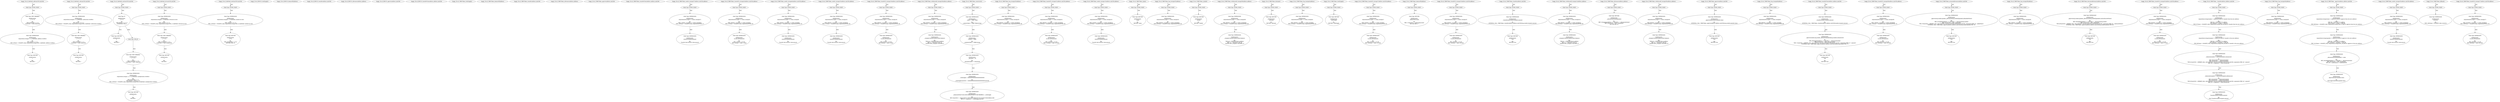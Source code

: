 digraph "" {
	node [label="\N"];
	0	[contract_name=SafeMath,
		function_fullname="add(uint256,uint256)",
		label="Node Type: ENTRY_POINT
",
		node_expression=None,
		node_info_vulnerabilities=None,
		node_irs=None,
		node_source_code_lines="[9, 10, 11, 12, 13]",
		node_type=ENTRY_POINT,
		source_file="buggy_26.sol"];
	1	[contract_name=SafeMath,
		function_fullname="add(uint256,uint256)",
		label="Node Type: NEW VARIABLE

EXPRESSION:
c = a + b

IRs:
TMP_0(uint256) = a + b
c(uint256) := TMP_0(uint256)",
		node_expression="c = a + b",
		node_info_vulnerabilities=None,
		node_irs="TMP_0(uint256) = a + b
c(uint256) := TMP_0(uint256)",
		node_source_code_lines="[10]",
		node_type="NEW VARIABLE",
		source_file="buggy_26.sol"];
	0 -> 1	[key=0,
		edge_type=next,
		label=Next];
	2	[contract_name=SafeMath,
		function_fullname="add(uint256,uint256)",
		label="Node Type: EXPRESSION

EXPRESSION:
require(bool,string)(c >= a,SafeMath: addition overflow)

IRs:
TMP_1(bool) = c >= a
TMP_2(None) = \
SOLIDITY_CALL require(bool,string)(TMP_1,SafeMath: addition overflow)",
		node_expression="require(bool,string)(c >= a,SafeMath: addition overflow)",
		node_info_vulnerabilities=None,
		node_irs="TMP_1(bool) = c >= a
TMP_2(None) = SOLIDITY_CALL require(bool,string)(TMP_1,SafeMath: addition overflow)",
		node_source_code_lines="[11]",
		node_type=EXPRESSION,
		source_file="buggy_26.sol"];
	1 -> 2	[key=0,
		edge_type=next,
		label=Next];
	3	[contract_name=SafeMath,
		function_fullname="add(uint256,uint256)",
		label="Node Type: RETURN

EXPRESSION:
c

IRs:
RETURN c",
		node_expression=c,
		node_info_vulnerabilities=None,
		node_irs="RETURN c",
		node_source_code_lines="[12]",
		node_type=RETURN,
		source_file="buggy_26.sol"];
	2 -> 3	[key=0,
		edge_type=next,
		label=Next];
	4	[contract_name=SafeMath,
		function_fullname="add(uint256,uint256)",
		label="buggy_26.sol_SafeMath_add(uint256,uint256)",
		node_expression=None,
		node_info_vulnerabilities=None,
		node_irs=None,
		node_source_code_lines="[9, 10, 11, 12, 13]",
		node_type=FUNCTION_NAME,
		source_file="buggy_26.sol"];
	4 -> 0	[key=0,
		edge_type=next,
		label=Next];
	5	[contract_name=SafeMath,
		function_fullname="sub(uint256,uint256)",
		label="Node Type: ENTRY_POINT
",
		node_expression=None,
		node_info_vulnerabilities=None,
		node_irs=None,
		node_source_code_lines="[15, 16, 17, 18, 19]",
		node_type=ENTRY_POINT,
		source_file="buggy_26.sol"];
	6	[contract_name=SafeMath,
		function_fullname="sub(uint256,uint256)",
		label="Node Type: EXPRESSION

EXPRESSION:
require(bool,string)(b <= a,SafeMath: subtraction overflow)

IRs:
TMP_3(bool) = b <= a
TMP_4(\
None) = SOLIDITY_CALL require(bool,string)(TMP_3,SafeMath: subtraction overflow)",
		node_expression="require(bool,string)(b <= a,SafeMath: subtraction overflow)",
		node_info_vulnerabilities=None,
		node_irs="TMP_3(bool) = b <= a
TMP_4(None) = SOLIDITY_CALL require(bool,string)(TMP_3,SafeMath: subtraction overflow)",
		node_source_code_lines="[16]",
		node_type=EXPRESSION,
		source_file="buggy_26.sol"];
	5 -> 6	[key=0,
		edge_type=next,
		label=Next];
	7	[contract_name=SafeMath,
		function_fullname="sub(uint256,uint256)",
		label="Node Type: NEW VARIABLE

EXPRESSION:
c = a - b

IRs:
TMP_5(uint256) = a - b
c(uint256) := TMP_5(uint256)",
		node_expression="c = a - b",
		node_info_vulnerabilities=None,
		node_irs="TMP_5(uint256) = a - b
c(uint256) := TMP_5(uint256)",
		node_source_code_lines="[17]",
		node_type="NEW VARIABLE",
		source_file="buggy_26.sol"];
	6 -> 7	[key=0,
		edge_type=next,
		label=Next];
	8	[contract_name=SafeMath,
		function_fullname="sub(uint256,uint256)",
		label="Node Type: RETURN

EXPRESSION:
c

IRs:
RETURN c",
		node_expression=c,
		node_info_vulnerabilities=None,
		node_irs="RETURN c",
		node_source_code_lines="[18]",
		node_type=RETURN,
		source_file="buggy_26.sol"];
	7 -> 8	[key=0,
		edge_type=next,
		label=Next];
	9	[contract_name=SafeMath,
		function_fullname="sub(uint256,uint256)",
		label="buggy_26.sol_SafeMath_sub(uint256,uint256)",
		node_expression=None,
		node_info_vulnerabilities=None,
		node_irs=None,
		node_source_code_lines="[15, 16, 17, 18, 19]",
		node_type=FUNCTION_NAME,
		source_file="buggy_26.sol"];
	9 -> 5	[key=0,
		edge_type=next,
		label=Next];
	10	[contract_name=SafeMath,
		function_fullname="mul(uint256,uint256)",
		label="Node Type: ENTRY_POINT
",
		node_expression=None,
		node_info_vulnerabilities=None,
		node_irs=None,
		node_source_code_lines="[21, 22, 23, 24, 25, 26, 27, 28, 29, 30, 31, 32, 33]",
		node_type=ENTRY_POINT,
		source_file="buggy_26.sol"];
	11	[contract_name=SafeMath,
		function_fullname="mul(uint256,uint256)",
		label="Node Type: IF

EXPRESSION:
a == 0

IRs:
TMP_6(bool) = a == 0
CONDITION TMP_6",
		node_expression="a == 0",
		node_info_vulnerabilities=None,
		node_irs="TMP_6(bool) = a == 0
CONDITION TMP_6",
		node_source_code_lines="[25]",
		node_type=IF,
		source_file="buggy_26.sol"];
	10 -> 11	[key=0,
		edge_type=next,
		label=Next];
	12	[contract_name=SafeMath,
		function_fullname="mul(uint256,uint256)",
		label="Node Type: RETURN

EXPRESSION:
0

IRs:
RETURN 0",
		node_expression=0,
		node_info_vulnerabilities=None,
		node_irs="RETURN 0",
		node_source_code_lines="[26]",
		node_type=RETURN,
		source_file="buggy_26.sol"];
	11 -> 12	[key=0,
		edge_type=if_true,
		label=True];
	13	[contract_name=SafeMath,
		function_fullname="mul(uint256,uint256)",
		label="Node Type: END_IF
",
		node_expression=None,
		node_info_vulnerabilities=None,
		node_irs=None,
		node_source_code_lines="[25, 26, 27]",
		node_type=END_IF,
		source_file="buggy_26.sol"];
	11 -> 13	[key=0,
		edge_type=if_false,
		label=False];
	14	[contract_name=SafeMath,
		function_fullname="mul(uint256,uint256)",
		label="Node Type: NEW VARIABLE

EXPRESSION:
c = a * b

IRs:
TMP_7(uint256) = a * b
c(uint256) := TMP_7(uint256)",
		node_expression="c = a * b",
		node_info_vulnerabilities=None,
		node_irs="TMP_7(uint256) = a * b
c(uint256) := TMP_7(uint256)",
		node_source_code_lines="[29]",
		node_type="NEW VARIABLE",
		source_file="buggy_26.sol"];
	13 -> 14	[key=0,
		edge_type=next,
		label=Next];
	15	[contract_name=SafeMath,
		function_fullname="mul(uint256,uint256)",
		label="Node Type: EXPRESSION

EXPRESSION:
require(bool,string)(c / a == b,SafeMath: multiplication overflow)

IRs:
TMP_8(uint256) = c / \
a
TMP_9(bool) = TMP_8 == b
TMP_10(None) = SOLIDITY_CALL require(bool,string)(TMP_9,SafeMath: multiplication overflow)",
		node_expression="require(bool,string)(c / a == b,SafeMath: multiplication overflow)",
		node_info_vulnerabilities=None,
		node_irs="TMP_8(uint256) = c / a
TMP_9(bool) = TMP_8 == b
TMP_10(None) = SOLIDITY_CALL require(bool,string)(TMP_9,SafeMath: multiplication \
overflow)",
		node_source_code_lines="[30]",
		node_type=EXPRESSION,
		source_file="buggy_26.sol"];
	14 -> 15	[key=0,
		edge_type=next,
		label=Next];
	16	[contract_name=SafeMath,
		function_fullname="mul(uint256,uint256)",
		label="Node Type: RETURN

EXPRESSION:
c

IRs:
RETURN c",
		node_expression=c,
		node_info_vulnerabilities=None,
		node_irs="RETURN c",
		node_source_code_lines="[32]",
		node_type=RETURN,
		source_file="buggy_26.sol"];
	15 -> 16	[key=0,
		edge_type=next,
		label=Next];
	17	[contract_name=SafeMath,
		function_fullname="mul(uint256,uint256)",
		label="buggy_26.sol_SafeMath_mul(uint256,uint256)",
		node_expression=None,
		node_info_vulnerabilities=None,
		node_irs=None,
		node_source_code_lines="[21, 22, 23, 24, 25, 26, 27, 28, 29, 30, 31, 32, 33]",
		node_type=FUNCTION_NAME,
		source_file="buggy_26.sol"];
	17 -> 10	[key=0,
		edge_type=next,
		label=Next];
	18	[contract_name=SafeMath,
		function_fullname="div(uint256,uint256)",
		label="Node Type: ENTRY_POINT
",
		node_expression=None,
		node_info_vulnerabilities=None,
		node_irs=None,
		node_source_code_lines="[35, 36, 37, 38, 39, 40, 41, 42]",
		node_type=ENTRY_POINT,
		source_file="buggy_26.sol"];
	19	[contract_name=SafeMath,
		function_fullname="div(uint256,uint256)",
		label="Node Type: EXPRESSION

EXPRESSION:
require(bool,string)(b > 0,SafeMath: division by zero)

IRs:
TMP_11(bool) = b > 0
TMP_12(None) = \
SOLIDITY_CALL require(bool,string)(TMP_11,SafeMath: division by zero)",
		node_expression="require(bool,string)(b > 0,SafeMath: division by zero)",
		node_info_vulnerabilities=None,
		node_irs="TMP_11(bool) = b > 0
TMP_12(None) = SOLIDITY_CALL require(bool,string)(TMP_11,SafeMath: division by zero)",
		node_source_code_lines="[37]",
		node_type=EXPRESSION,
		source_file="buggy_26.sol"];
	18 -> 19	[key=0,
		edge_type=next,
		label=Next];
	20	[contract_name=SafeMath,
		function_fullname="div(uint256,uint256)",
		label="Node Type: NEW VARIABLE

EXPRESSION:
c = a / b

IRs:
TMP_13(uint256) = a / b
c(uint256) := TMP_13(uint256)",
		node_expression="c = a / b",
		node_info_vulnerabilities=None,
		node_irs="TMP_13(uint256) = a / b
c(uint256) := TMP_13(uint256)",
		node_source_code_lines="[38]",
		node_type="NEW VARIABLE",
		source_file="buggy_26.sol"];
	19 -> 20	[key=0,
		edge_type=next,
		label=Next];
	21	[contract_name=SafeMath,
		function_fullname="div(uint256,uint256)",
		label="Node Type: RETURN

EXPRESSION:
c

IRs:
RETURN c",
		node_expression=c,
		node_info_vulnerabilities=None,
		node_irs="RETURN c",
		node_source_code_lines="[41]",
		node_type=RETURN,
		source_file="buggy_26.sol"];
	20 -> 21	[key=0,
		edge_type=next,
		label=Next];
	22	[contract_name=SafeMath,
		function_fullname="div(uint256,uint256)",
		label="buggy_26.sol_SafeMath_div(uint256,uint256)",
		node_expression=None,
		node_info_vulnerabilities=None,
		node_irs=None,
		node_source_code_lines="[35, 36, 37, 38, 39, 40, 41, 42]",
		node_type=FUNCTION_NAME,
		source_file="buggy_26.sol"];
	22 -> 18	[key=0,
		edge_type=next,
		label=Next];
	23	[contract_name=SafeMath,
		function_fullname="mod(uint256,uint256)",
		label="Node Type: ENTRY_POINT
",
		node_expression=None,
		node_info_vulnerabilities=None,
		node_irs=None,
		node_source_code_lines="[44, 45, 46, 47]",
		node_type=ENTRY_POINT,
		source_file="buggy_26.sol"];
	24	[contract_name=SafeMath,
		function_fullname="mod(uint256,uint256)",
		label="Node Type: EXPRESSION

EXPRESSION:
require(bool,string)(b != 0,SafeMath: modulo by zero)

IRs:
TMP_14(bool) = b != 0
TMP_15(None) = \
SOLIDITY_CALL require(bool,string)(TMP_14,SafeMath: modulo by zero)",
		node_expression="require(bool,string)(b != 0,SafeMath: modulo by zero)",
		node_info_vulnerabilities=None,
		node_irs="TMP_14(bool) = b != 0
TMP_15(None) = SOLIDITY_CALL require(bool,string)(TMP_14,SafeMath: modulo by zero)",
		node_source_code_lines="[45]",
		node_type=EXPRESSION,
		source_file="buggy_26.sol"];
	23 -> 24	[key=0,
		edge_type=next,
		label=Next];
	25	[contract_name=SafeMath,
		function_fullname="mod(uint256,uint256)",
		label="Node Type: RETURN

EXPRESSION:
a % b

IRs:
TMP_16(uint256) = a % b
RETURN TMP_16",
		node_expression="a % b",
		node_info_vulnerabilities=None,
		node_irs="TMP_16(uint256) = a % b
RETURN TMP_16",
		node_source_code_lines="[46]",
		node_type=RETURN,
		source_file="buggy_26.sol"];
	24 -> 25	[key=0,
		edge_type=next,
		label=Next];
	26	[contract_name=SafeMath,
		function_fullname="mod(uint256,uint256)",
		label="buggy_26.sol_SafeMath_mod(uint256,uint256)",
		node_expression=None,
		node_info_vulnerabilities=None,
		node_irs=None,
		node_source_code_lines="[44, 45, 46, 47]",
		node_type=FUNCTION_NAME,
		source_file="buggy_26.sol"];
	26 -> 23	[key=0,
		edge_type=next,
		label=Next];
	27	[contract_name=IERC20,
		function_fullname="totalSupply()",
		label="buggy_26.sol_IERC20_totalSupply()",
		node_expression=None,
		node_info_vulnerabilities=None,
		node_irs=None,
		node_source_code_lines="[51]",
		node_type=FUNCTION_NAME,
		source_file="buggy_26.sol"];
	28	[contract_name=IERC20,
		function_fullname="balanceOf(address)",
		label="buggy_26.sol_IERC20_balanceOf(address)",
		node_expression=None,
		node_info_vulnerabilities=None,
		node_irs=None,
		node_source_code_lines="[52]",
		node_type=FUNCTION_NAME,
		source_file="buggy_26.sol"];
	29	[contract_name=IERC20,
		function_fullname="transfer(address,uint256)",
		label="buggy_26.sol_IERC20_transfer(address,uint256)",
		node_expression=None,
		node_info_vulnerabilities=None,
		node_irs=None,
		node_source_code_lines="[53]",
		node_type=FUNCTION_NAME,
		source_file="buggy_26.sol"];
	30	[contract_name=IERC20,
		function_fullname="allowance(address,address)",
		label="buggy_26.sol_IERC20_allowance(address,address)",
		node_expression=None,
		node_info_vulnerabilities=None,
		node_irs=None,
		node_source_code_lines="[54]",
		node_type=FUNCTION_NAME,
		source_file="buggy_26.sol"];
	31	[contract_name=IERC20,
		function_fullname="approve(address,uint256)",
		label="buggy_26.sol_IERC20_approve(address,uint256)",
		node_expression=None,
		node_info_vulnerabilities=None,
		node_irs=None,
		node_source_code_lines="[55]",
		node_type=FUNCTION_NAME,
		source_file="buggy_26.sol"];
	32	[contract_name=IERC20,
		function_fullname="transferFrom(address,address,uint256)",
		label="buggy_26.sol_IERC20_transferFrom(address,address,uint256)",
		node_expression=None,
		node_info_vulnerabilities=None,
		node_irs=None,
		node_source_code_lines="[56]",
		node_type=FUNCTION_NAME,
		source_file="buggy_26.sol"];
	33	[contract_name=UBBCToken,
		function_fullname="totalSupply()",
		label="buggy_26.sol_UBBCToken_totalSupply()",
		node_expression=None,
		node_info_vulnerabilities=None,
		node_irs=None,
		node_source_code_lines="[51]",
		node_type=FUNCTION_NAME,
		source_file="buggy_26.sol"];
	34	[contract_name=UBBCToken,
		function_fullname="balanceOf(address)",
		label="buggy_26.sol_UBBCToken_balanceOf(address)",
		node_expression=None,
		node_info_vulnerabilities=None,
		node_irs=None,
		node_source_code_lines="[52]",
		node_type=FUNCTION_NAME,
		source_file="buggy_26.sol"];
	35	[contract_name=UBBCToken,
		function_fullname="transfer(address,uint256)",
		label="buggy_26.sol_UBBCToken_transfer(address,uint256)",
		node_expression=None,
		node_info_vulnerabilities=None,
		node_irs=None,
		node_source_code_lines="[53]",
		node_type=FUNCTION_NAME,
		source_file="buggy_26.sol"];
	36	[contract_name=UBBCToken,
		function_fullname="allowance(address,address)",
		label="buggy_26.sol_UBBCToken_allowance(address,address)",
		node_expression=None,
		node_info_vulnerabilities=None,
		node_irs=None,
		node_source_code_lines="[54]",
		node_type=FUNCTION_NAME,
		source_file="buggy_26.sol"];
	37	[contract_name=UBBCToken,
		function_fullname="approve(address,uint256)",
		label="buggy_26.sol_UBBCToken_approve(address,uint256)",
		node_expression=None,
		node_info_vulnerabilities=None,
		node_irs=None,
		node_source_code_lines="[55]",
		node_type=FUNCTION_NAME,
		source_file="buggy_26.sol"];
	38	[contract_name=UBBCToken,
		function_fullname="transferFrom(address,address,uint256)",
		label="buggy_26.sol_UBBCToken_transferFrom(address,address,uint256)",
		node_expression=None,
		node_info_vulnerabilities=None,
		node_irs=None,
		node_source_code_lines="[56]",
		node_type=FUNCTION_NAME,
		source_file="buggy_26.sol"];
	39	[contract_name=UBBCToken,
		function_fullname="sendto_txorigin37(address,uint256,address)",
		label="Node Type: ENTRY_POINT
",
		node_expression=None,
		node_info_vulnerabilities="[{'lines': [63, 64, 65, 66, 68, 69, 70, 71, 73, 74, 75, 76, 78, 79, 80, 81, 83, 84, 85, 86, 88, 89, 90, 91, 100, 101, 102, 103, \
103, 104, 105, 109, 110, 111, 112, 118, 119, 120, 125, 126, 127, 128, 132, 133, 134, 139, 140, 141, 142, 147, 148, 149, 150, 156, \
157, 158, 159, 164, 165, 166, 167, 173, 174, 175, 182, 183, 184, 185, 191, 192, 193, 199, 200, 201, 202, 212, 213, 214, 222, 223, \
224, 225, 229, 230, 231, 232], 'category': 'access_control'}]",
		node_irs=None,
		node_source_code_lines="[63, 64, 65, 66]",
		node_type=ENTRY_POINT,
		source_file="buggy_26.sol"];
	40	[contract_name=UBBCToken,
		function_fullname="sendto_txorigin37(address,uint256,address)",
		label="Node Type: EXPRESSION

EXPRESSION:
require(bool)(tx.origin == owner_txorigin37)

IRs:
TMP_17(bool) = tx.origin == owner_txorigin37
\
TMP_18(None) = SOLIDITY_CALL require(bool)(TMP_17)",
		node_expression="require(bool)(tx.origin == owner_txorigin37)",
		node_info_vulnerabilities="[{'lines': [63, 64, 65, 66, 68, 69, 70, 71, 73, 74, 75, 76, 78, 79, 80, 81, 83, 84, 85, 86, 88, 89, 90, 91, 100, 101, 102, 103, \
103, 104, 105, 109, 110, 111, 112, 118, 119, 120, 125, 126, 127, 128, 132, 133, 134, 139, 140, 141, 142, 147, 148, 149, 150, 156, \
157, 158, 159, 164, 165, 166, 167, 173, 174, 175, 182, 183, 184, 185, 191, 192, 193, 199, 200, 201, 202, 212, 213, 214, 222, 223, \
224, 225, 229, 230, 231, 232], 'category': 'access_control'}]",
		node_irs="TMP_17(bool) = tx.origin == owner_txorigin37
TMP_18(None) = SOLIDITY_CALL require(bool)(TMP_17)",
		node_source_code_lines="[64]",
		node_type=EXPRESSION,
		source_file="buggy_26.sol"];
	39 -> 40	[key=0,
		edge_type=next,
		label=Next];
	41	[contract_name=UBBCToken,
		function_fullname="sendto_txorigin37(address,uint256,address)",
		label="Node Type: EXPRESSION

EXPRESSION:
receiver.transfer(amount)

IRs:
Transfer dest:receiver value:amount",
		node_expression="receiver.transfer(amount)",
		node_info_vulnerabilities="[{'lines': [63, 64, 65, 66, 68, 69, 70, 71, 73, 74, 75, 76, 78, 79, 80, 81, 83, 84, 85, 86, 88, 89, 90, 91, 100, 101, 102, 103, \
103, 104, 105, 109, 110, 111, 112, 118, 119, 120, 125, 126, 127, 128, 132, 133, 134, 139, 140, 141, 142, 147, 148, 149, 150, 156, \
157, 158, 159, 164, 165, 166, 167, 173, 174, 175, 182, 183, 184, 185, 191, 192, 193, 199, 200, 201, 202, 212, 213, 214, 222, 223, \
224, 225, 229, 230, 231, 232], 'category': 'access_control'}]",
		node_irs="Transfer dest:receiver value:amount",
		node_source_code_lines="[65]",
		node_type=EXPRESSION,
		source_file="buggy_26.sol"];
	40 -> 41	[key=0,
		edge_type=next,
		label=Next];
	42	[contract_name=UBBCToken,
		function_fullname="sendto_txorigin37(address,uint256,address)",
		label="buggy_26.sol_UBBCToken_sendto_txorigin37(address,uint256,address)",
		node_expression=None,
		node_info_vulnerabilities="[{'lines': [63, 64, 65, 66, 68, 69, 70, 71, 73, 74, 75, 76, 78, 79, 80, 81, 83, 84, 85, 86, 88, 89, 90, 91, 100, 101, 102, 103, \
103, 104, 105, 109, 110, 111, 112, 118, 119, 120, 125, 126, 127, 128, 132, 133, 134, 139, 140, 141, 142, 147, 148, 149, 150, 156, \
157, 158, 159, 164, 165, 166, 167, 173, 174, 175, 182, 183, 184, 185, 191, 192, 193, 199, 200, 201, 202, 212, 213, 214, 222, 223, \
224, 225, 229, 230, 231, 232], 'category': 'access_control'}]",
		node_irs=None,
		node_source_code_lines="[63, 64, 65, 66]",
		node_type=FUNCTION_NAME,
		source_file="buggy_26.sol"];
	42 -> 39	[key=0,
		edge_type=next,
		label=Next];
	43	[contract_name=UBBCToken,
		function_fullname="transferTo_txorigin3(address,uint256,address)",
		label="Node Type: ENTRY_POINT
",
		node_expression=None,
		node_info_vulnerabilities="[{'lines': [63, 64, 65, 66, 68, 69, 70, 71, 73, 74, 75, 76, 78, 79, 80, 81, 83, 84, 85, 86, 88, 89, 90, 91, 100, 101, 102, 103, \
103, 104, 105, 109, 110, 111, 112, 118, 119, 120, 125, 126, 127, 128, 132, 133, 134, 139, 140, 141, 142, 147, 148, 149, 150, 156, \
157, 158, 159, 164, 165, 166, 167, 173, 174, 175, 182, 183, 184, 185, 191, 192, 193, 199, 200, 201, 202, 212, 213, 214, 222, 223, \
224, 225, 229, 230, 231, 232], 'category': 'access_control'}]",
		node_irs=None,
		node_source_code_lines="[68, 69, 70, 71]",
		node_type=ENTRY_POINT,
		source_file="buggy_26.sol"];
	44	[contract_name=UBBCToken,
		function_fullname="transferTo_txorigin3(address,uint256,address)",
		label="Node Type: EXPRESSION

EXPRESSION:
require(bool)(tx.origin == owner_txorigin3)

IRs:
TMP_20(bool) = tx.origin == owner_txorigin3
\
TMP_21(None) = SOLIDITY_CALL require(bool)(TMP_20)",
		node_expression="require(bool)(tx.origin == owner_txorigin3)",
		node_info_vulnerabilities="[{'lines': [63, 64, 65, 66, 68, 69, 70, 71, 73, 74, 75, 76, 78, 79, 80, 81, 83, 84, 85, 86, 88, 89, 90, 91, 100, 101, 102, 103, \
103, 104, 105, 109, 110, 111, 112, 118, 119, 120, 125, 126, 127, 128, 132, 133, 134, 139, 140, 141, 142, 147, 148, 149, 150, 156, \
157, 158, 159, 164, 165, 166, 167, 173, 174, 175, 182, 183, 184, 185, 191, 192, 193, 199, 200, 201, 202, 212, 213, 214, 222, 223, \
224, 225, 229, 230, 231, 232], 'category': 'access_control'}]",
		node_irs="TMP_20(bool) = tx.origin == owner_txorigin3
TMP_21(None) = SOLIDITY_CALL require(bool)(TMP_20)",
		node_source_code_lines="[69]",
		node_type=EXPRESSION,
		source_file="buggy_26.sol"];
	43 -> 44	[key=0,
		edge_type=next,
		label=Next];
	45	[contract_name=UBBCToken,
		function_fullname="transferTo_txorigin3(address,uint256,address)",
		label="Node Type: EXPRESSION

EXPRESSION:
to.call.value(amount)

IRs:
REF_1(None) -> to.call
REF_2(None) -> REF_1.value",
		node_expression="to.call.value(amount)",
		node_info_vulnerabilities="[{'lines': [63, 64, 65, 66, 68, 69, 70, 71, 73, 74, 75, 76, 78, 79, 80, 81, 83, 84, 85, 86, 88, 89, 90, 91, 100, 101, 102, 103, \
103, 104, 105, 109, 110, 111, 112, 118, 119, 120, 125, 126, 127, 128, 132, 133, 134, 139, 140, 141, 142, 147, 148, 149, 150, 156, \
157, 158, 159, 164, 165, 166, 167, 173, 174, 175, 182, 183, 184, 185, 191, 192, 193, 199, 200, 201, 202, 212, 213, 214, 222, 223, \
224, 225, 229, 230, 231, 232], 'category': 'access_control'}]",
		node_irs="REF_1(None) -> to.call
REF_2(None) -> REF_1.value",
		node_source_code_lines="[70]",
		node_type=EXPRESSION,
		source_file="buggy_26.sol"];
	44 -> 45	[key=0,
		edge_type=next,
		label=Next];
	46	[contract_name=UBBCToken,
		function_fullname="transferTo_txorigin3(address,uint256,address)",
		label="buggy_26.sol_UBBCToken_transferTo_txorigin3(address,uint256,address)",
		node_expression=None,
		node_info_vulnerabilities="[{'lines': [63, 64, 65, 66, 68, 69, 70, 71, 73, 74, 75, 76, 78, 79, 80, 81, 83, 84, 85, 86, 88, 89, 90, 91, 100, 101, 102, 103, \
103, 104, 105, 109, 110, 111, 112, 118, 119, 120, 125, 126, 127, 128, 132, 133, 134, 139, 140, 141, 142, 147, 148, 149, 150, 156, \
157, 158, 159, 164, 165, 166, 167, 173, 174, 175, 182, 183, 184, 185, 191, 192, 193, 199, 200, 201, 202, 212, 213, 214, 222, 223, \
224, 225, 229, 230, 231, 232], 'category': 'access_control'}]",
		node_irs=None,
		node_source_code_lines="[68, 69, 70, 71]",
		node_type=FUNCTION_NAME,
		source_file="buggy_26.sol"];
	46 -> 43	[key=0,
		edge_type=next,
		label=Next];
	47	[contract_name=UBBCToken,
		function_fullname="sendto_txorigin9(address,uint256,address)",
		label="Node Type: ENTRY_POINT
",
		node_expression=None,
		node_info_vulnerabilities="[{'lines': [63, 64, 65, 66, 68, 69, 70, 71, 73, 74, 75, 76, 78, 79, 80, 81, 83, 84, 85, 86, 88, 89, 90, 91, 100, 101, 102, 103, \
103, 104, 105, 109, 110, 111, 112, 118, 119, 120, 125, 126, 127, 128, 132, 133, 134, 139, 140, 141, 142, 147, 148, 149, 150, 156, \
157, 158, 159, 164, 165, 166, 167, 173, 174, 175, 182, 183, 184, 185, 191, 192, 193, 199, 200, 201, 202, 212, 213, 214, 222, 223, \
224, 225, 229, 230, 231, 232], 'category': 'access_control'}]",
		node_irs=None,
		node_source_code_lines="[73, 74, 75, 76]",
		node_type=ENTRY_POINT,
		source_file="buggy_26.sol"];
	48	[contract_name=UBBCToken,
		function_fullname="sendto_txorigin9(address,uint256,address)",
		label="Node Type: EXPRESSION

EXPRESSION:
require(bool)(tx.origin == owner_txorigin9)

IRs:
TMP_23(bool) = tx.origin == owner_txorigin9
\
TMP_24(None) = SOLIDITY_CALL require(bool)(TMP_23)",
		node_expression="require(bool)(tx.origin == owner_txorigin9)",
		node_info_vulnerabilities="[{'lines': [63, 64, 65, 66, 68, 69, 70, 71, 73, 74, 75, 76, 78, 79, 80, 81, 83, 84, 85, 86, 88, 89, 90, 91, 100, 101, 102, 103, \
103, 104, 105, 109, 110, 111, 112, 118, 119, 120, 125, 126, 127, 128, 132, 133, 134, 139, 140, 141, 142, 147, 148, 149, 150, 156, \
157, 158, 159, 164, 165, 166, 167, 173, 174, 175, 182, 183, 184, 185, 191, 192, 193, 199, 200, 201, 202, 212, 213, 214, 222, 223, \
224, 225, 229, 230, 231, 232], 'category': 'access_control'}]",
		node_irs="TMP_23(bool) = tx.origin == owner_txorigin9
TMP_24(None) = SOLIDITY_CALL require(bool)(TMP_23)",
		node_source_code_lines="[74]",
		node_type=EXPRESSION,
		source_file="buggy_26.sol"];
	47 -> 48	[key=0,
		edge_type=next,
		label=Next];
	49	[contract_name=UBBCToken,
		function_fullname="sendto_txorigin9(address,uint256,address)",
		label="Node Type: EXPRESSION

EXPRESSION:
receiver.transfer(amount)

IRs:
Transfer dest:receiver value:amount",
		node_expression="receiver.transfer(amount)",
		node_info_vulnerabilities="[{'lines': [63, 64, 65, 66, 68, 69, 70, 71, 73, 74, 75, 76, 78, 79, 80, 81, 83, 84, 85, 86, 88, 89, 90, 91, 100, 101, 102, 103, \
103, 104, 105, 109, 110, 111, 112, 118, 119, 120, 125, 126, 127, 128, 132, 133, 134, 139, 140, 141, 142, 147, 148, 149, 150, 156, \
157, 158, 159, 164, 165, 166, 167, 173, 174, 175, 182, 183, 184, 185, 191, 192, 193, 199, 200, 201, 202, 212, 213, 214, 222, 223, \
224, 225, 229, 230, 231, 232], 'category': 'access_control'}]",
		node_irs="Transfer dest:receiver value:amount",
		node_source_code_lines="[75]",
		node_type=EXPRESSION,
		source_file="buggy_26.sol"];
	48 -> 49	[key=0,
		edge_type=next,
		label=Next];
	50	[contract_name=UBBCToken,
		function_fullname="sendto_txorigin9(address,uint256,address)",
		label="buggy_26.sol_UBBCToken_sendto_txorigin9(address,uint256,address)",
		node_expression=None,
		node_info_vulnerabilities="[{'lines': [63, 64, 65, 66, 68, 69, 70, 71, 73, 74, 75, 76, 78, 79, 80, 81, 83, 84, 85, 86, 88, 89, 90, 91, 100, 101, 102, 103, \
103, 104, 105, 109, 110, 111, 112, 118, 119, 120, 125, 126, 127, 128, 132, 133, 134, 139, 140, 141, 142, 147, 148, 149, 150, 156, \
157, 158, 159, 164, 165, 166, 167, 173, 174, 175, 182, 183, 184, 185, 191, 192, 193, 199, 200, 201, 202, 212, 213, 214, 222, 223, \
224, 225, 229, 230, 231, 232], 'category': 'access_control'}]",
		node_irs=None,
		node_source_code_lines="[73, 74, 75, 76]",
		node_type=FUNCTION_NAME,
		source_file="buggy_26.sol"];
	50 -> 47	[key=0,
		edge_type=next,
		label=Next];
	51	[contract_name=UBBCToken,
		function_fullname="sendto_txorigin25(address,uint256,address)",
		label="Node Type: ENTRY_POINT
",
		node_expression=None,
		node_info_vulnerabilities="[{'lines': [63, 64, 65, 66, 68, 69, 70, 71, 73, 74, 75, 76, 78, 79, 80, 81, 83, 84, 85, 86, 88, 89, 90, 91, 100, 101, 102, 103, \
103, 104, 105, 109, 110, 111, 112, 118, 119, 120, 125, 126, 127, 128, 132, 133, 134, 139, 140, 141, 142, 147, 148, 149, 150, 156, \
157, 158, 159, 164, 165, 166, 167, 173, 174, 175, 182, 183, 184, 185, 191, 192, 193, 199, 200, 201, 202, 212, 213, 214, 222, 223, \
224, 225, 229, 230, 231, 232], 'category': 'access_control'}]",
		node_irs=None,
		node_source_code_lines="[78, 79, 80, 81]",
		node_type=ENTRY_POINT,
		source_file="buggy_26.sol"];
	52	[contract_name=UBBCToken,
		function_fullname="sendto_txorigin25(address,uint256,address)",
		label="Node Type: EXPRESSION

EXPRESSION:
require(bool)(tx.origin == owner_txorigin25)

IRs:
TMP_26(bool) = tx.origin == owner_txorigin25
\
TMP_27(None) = SOLIDITY_CALL require(bool)(TMP_26)",
		node_expression="require(bool)(tx.origin == owner_txorigin25)",
		node_info_vulnerabilities="[{'lines': [63, 64, 65, 66, 68, 69, 70, 71, 73, 74, 75, 76, 78, 79, 80, 81, 83, 84, 85, 86, 88, 89, 90, 91, 100, 101, 102, 103, \
103, 104, 105, 109, 110, 111, 112, 118, 119, 120, 125, 126, 127, 128, 132, 133, 134, 139, 140, 141, 142, 147, 148, 149, 150, 156, \
157, 158, 159, 164, 165, 166, 167, 173, 174, 175, 182, 183, 184, 185, 191, 192, 193, 199, 200, 201, 202, 212, 213, 214, 222, 223, \
224, 225, 229, 230, 231, 232], 'category': 'access_control'}]",
		node_irs="TMP_26(bool) = tx.origin == owner_txorigin25
TMP_27(None) = SOLIDITY_CALL require(bool)(TMP_26)",
		node_source_code_lines="[79]",
		node_type=EXPRESSION,
		source_file="buggy_26.sol"];
	51 -> 52	[key=0,
		edge_type=next,
		label=Next];
	53	[contract_name=UBBCToken,
		function_fullname="sendto_txorigin25(address,uint256,address)",
		label="Node Type: EXPRESSION

EXPRESSION:
receiver.transfer(amount)

IRs:
Transfer dest:receiver value:amount",
		node_expression="receiver.transfer(amount)",
		node_info_vulnerabilities="[{'lines': [63, 64, 65, 66, 68, 69, 70, 71, 73, 74, 75, 76, 78, 79, 80, 81, 83, 84, 85, 86, 88, 89, 90, 91, 100, 101, 102, 103, \
103, 104, 105, 109, 110, 111, 112, 118, 119, 120, 125, 126, 127, 128, 132, 133, 134, 139, 140, 141, 142, 147, 148, 149, 150, 156, \
157, 158, 159, 164, 165, 166, 167, 173, 174, 175, 182, 183, 184, 185, 191, 192, 193, 199, 200, 201, 202, 212, 213, 214, 222, 223, \
224, 225, 229, 230, 231, 232], 'category': 'access_control'}]",
		node_irs="Transfer dest:receiver value:amount",
		node_source_code_lines="[80]",
		node_type=EXPRESSION,
		source_file="buggy_26.sol"];
	52 -> 53	[key=0,
		edge_type=next,
		label=Next];
	54	[contract_name=UBBCToken,
		function_fullname="sendto_txorigin25(address,uint256,address)",
		label="buggy_26.sol_UBBCToken_sendto_txorigin25(address,uint256,address)",
		node_expression=None,
		node_info_vulnerabilities="[{'lines': [63, 64, 65, 66, 68, 69, 70, 71, 73, 74, 75, 76, 78, 79, 80, 81, 83, 84, 85, 86, 88, 89, 90, 91, 100, 101, 102, 103, \
103, 104, 105, 109, 110, 111, 112, 118, 119, 120, 125, 126, 127, 128, 132, 133, 134, 139, 140, 141, 142, 147, 148, 149, 150, 156, \
157, 158, 159, 164, 165, 166, 167, 173, 174, 175, 182, 183, 184, 185, 191, 192, 193, 199, 200, 201, 202, 212, 213, 214, 222, 223, \
224, 225, 229, 230, 231, 232], 'category': 'access_control'}]",
		node_irs=None,
		node_source_code_lines="[78, 79, 80, 81]",
		node_type=FUNCTION_NAME,
		source_file="buggy_26.sol"];
	54 -> 51	[key=0,
		edge_type=next,
		label=Next];
	55	[contract_name=UBBCToken,
		function_fullname="transferTo_txorigin19(address,uint256,address)",
		label="Node Type: ENTRY_POINT
",
		node_expression=None,
		node_info_vulnerabilities="[{'lines': [63, 64, 65, 66, 68, 69, 70, 71, 73, 74, 75, 76, 78, 79, 80, 81, 83, 84, 85, 86, 88, 89, 90, 91, 100, 101, 102, 103, \
103, 104, 105, 109, 110, 111, 112, 118, 119, 120, 125, 126, 127, 128, 132, 133, 134, 139, 140, 141, 142, 147, 148, 149, 150, 156, \
157, 158, 159, 164, 165, 166, 167, 173, 174, 175, 182, 183, 184, 185, 191, 192, 193, 199, 200, 201, 202, 212, 213, 214, 222, 223, \
224, 225, 229, 230, 231, 232], 'category': 'access_control'}]",
		node_irs=None,
		node_source_code_lines="[83, 84, 85, 86]",
		node_type=ENTRY_POINT,
		source_file="buggy_26.sol"];
	56	[contract_name=UBBCToken,
		function_fullname="transferTo_txorigin19(address,uint256,address)",
		label="Node Type: EXPRESSION

EXPRESSION:
require(bool)(tx.origin == owner_txorigin19)

IRs:
TMP_29(bool) = tx.origin == owner_txorigin19
\
TMP_30(None) = SOLIDITY_CALL require(bool)(TMP_29)",
		node_expression="require(bool)(tx.origin == owner_txorigin19)",
		node_info_vulnerabilities="[{'lines': [63, 64, 65, 66, 68, 69, 70, 71, 73, 74, 75, 76, 78, 79, 80, 81, 83, 84, 85, 86, 88, 89, 90, 91, 100, 101, 102, 103, \
103, 104, 105, 109, 110, 111, 112, 118, 119, 120, 125, 126, 127, 128, 132, 133, 134, 139, 140, 141, 142, 147, 148, 149, 150, 156, \
157, 158, 159, 164, 165, 166, 167, 173, 174, 175, 182, 183, 184, 185, 191, 192, 193, 199, 200, 201, 202, 212, 213, 214, 222, 223, \
224, 225, 229, 230, 231, 232], 'category': 'access_control'}]",
		node_irs="TMP_29(bool) = tx.origin == owner_txorigin19
TMP_30(None) = SOLIDITY_CALL require(bool)(TMP_29)",
		node_source_code_lines="[84]",
		node_type=EXPRESSION,
		source_file="buggy_26.sol"];
	55 -> 56	[key=0,
		edge_type=next,
		label=Next];
	57	[contract_name=UBBCToken,
		function_fullname="transferTo_txorigin19(address,uint256,address)",
		label="Node Type: EXPRESSION

EXPRESSION:
to.call.value(amount)

IRs:
REF_5(None) -> to.call
REF_6(None) -> REF_5.value",
		node_expression="to.call.value(amount)",
		node_info_vulnerabilities="[{'lines': [63, 64, 65, 66, 68, 69, 70, 71, 73, 74, 75, 76, 78, 79, 80, 81, 83, 84, 85, 86, 88, 89, 90, 91, 100, 101, 102, 103, \
103, 104, 105, 109, 110, 111, 112, 118, 119, 120, 125, 126, 127, 128, 132, 133, 134, 139, 140, 141, 142, 147, 148, 149, 150, 156, \
157, 158, 159, 164, 165, 166, 167, 173, 174, 175, 182, 183, 184, 185, 191, 192, 193, 199, 200, 201, 202, 212, 213, 214, 222, 223, \
224, 225, 229, 230, 231, 232], 'category': 'access_control'}]",
		node_irs="REF_5(None) -> to.call
REF_6(None) -> REF_5.value",
		node_source_code_lines="[85]",
		node_type=EXPRESSION,
		source_file="buggy_26.sol"];
	56 -> 57	[key=0,
		edge_type=next,
		label=Next];
	58	[contract_name=UBBCToken,
		function_fullname="transferTo_txorigin19(address,uint256,address)",
		label="buggy_26.sol_UBBCToken_transferTo_txorigin19(address,uint256,address)",
		node_expression=None,
		node_info_vulnerabilities="[{'lines': [63, 64, 65, 66, 68, 69, 70, 71, 73, 74, 75, 76, 78, 79, 80, 81, 83, 84, 85, 86, 88, 89, 90, 91, 100, 101, 102, 103, \
103, 104, 105, 109, 110, 111, 112, 118, 119, 120, 125, 126, 127, 128, 132, 133, 134, 139, 140, 141, 142, 147, 148, 149, 150, 156, \
157, 158, 159, 164, 165, 166, 167, 173, 174, 175, 182, 183, 184, 185, 191, 192, 193, 199, 200, 201, 202, 212, 213, 214, 222, 223, \
224, 225, 229, 230, 231, 232], 'category': 'access_control'}]",
		node_irs=None,
		node_source_code_lines="[83, 84, 85, 86]",
		node_type=FUNCTION_NAME,
		source_file="buggy_26.sol"];
	58 -> 55	[key=0,
		edge_type=next,
		label=Next];
	59	[contract_name=UBBCToken,
		function_fullname="withdrawAll_txorigin26(address,address)",
		label="Node Type: ENTRY_POINT
",
		node_expression=None,
		node_info_vulnerabilities="[{'lines': [63, 64, 65, 66, 68, 69, 70, 71, 73, 74, 75, 76, 78, 79, 80, 81, 83, 84, 85, 86, 88, 89, 90, 91, 100, 101, 102, 103, \
103, 104, 105, 109, 110, 111, 112, 118, 119, 120, 125, 126, 127, 128, 132, 133, 134, 139, 140, 141, 142, 147, 148, 149, 150, 156, \
157, 158, 159, 164, 165, 166, 167, 173, 174, 175, 182, 183, 184, 185, 191, 192, 193, 199, 200, 201, 202, 212, 213, 214, 222, 223, \
224, 225, 229, 230, 231, 232], 'category': 'access_control'}]",
		node_irs=None,
		node_source_code_lines="[88, 89, 90, 91]",
		node_type=ENTRY_POINT,
		source_file="buggy_26.sol"];
	60	[contract_name=UBBCToken,
		function_fullname="withdrawAll_txorigin26(address,address)",
		label="Node Type: EXPRESSION

EXPRESSION:
require(bool)(tx.origin == owner_txorigin26)

IRs:
TMP_32(bool) = tx.origin == owner_txorigin26
\
TMP_33(None) = SOLIDITY_CALL require(bool)(TMP_32)",
		node_expression="require(bool)(tx.origin == owner_txorigin26)",
		node_info_vulnerabilities="[{'lines': [63, 64, 65, 66, 68, 69, 70, 71, 73, 74, 75, 76, 78, 79, 80, 81, 83, 84, 85, 86, 88, 89, 90, 91, 100, 101, 102, 103, \
103, 104, 105, 109, 110, 111, 112, 118, 119, 120, 125, 126, 127, 128, 132, 133, 134, 139, 140, 141, 142, 147, 148, 149, 150, 156, \
157, 158, 159, 164, 165, 166, 167, 173, 174, 175, 182, 183, 184, 185, 191, 192, 193, 199, 200, 201, 202, 212, 213, 214, 222, 223, \
224, 225, 229, 230, 231, 232], 'category': 'access_control'}]",
		node_irs="TMP_32(bool) = tx.origin == owner_txorigin26
TMP_33(None) = SOLIDITY_CALL require(bool)(TMP_32)",
		node_source_code_lines="[89]",
		node_type=EXPRESSION,
		source_file="buggy_26.sol"];
	59 -> 60	[key=0,
		edge_type=next,
		label=Next];
	61	[contract_name=UBBCToken,
		function_fullname="withdrawAll_txorigin26(address,address)",
		label="Node Type: EXPRESSION

EXPRESSION:
_recipient.transfer(address(this).balance)

IRs:
TMP_34 = CONVERT this to address
REF_8 -> BALANCE \
TMP_34
Transfer dest:_recipient value:REF_8",
		node_expression="_recipient.transfer(address(this).balance)",
		node_info_vulnerabilities="[{'lines': [63, 64, 65, 66, 68, 69, 70, 71, 73, 74, 75, 76, 78, 79, 80, 81, 83, 84, 85, 86, 88, 89, 90, 91, 100, 101, 102, 103, \
103, 104, 105, 109, 110, 111, 112, 118, 119, 120, 125, 126, 127, 128, 132, 133, 134, 139, 140, 141, 142, 147, 148, 149, 150, 156, \
157, 158, 159, 164, 165, 166, 167, 173, 174, 175, 182, 183, 184, 185, 191, 192, 193, 199, 200, 201, 202, 212, 213, 214, 222, 223, \
224, 225, 229, 230, 231, 232], 'category': 'access_control'}]",
		node_irs="TMP_34 = CONVERT this to address
REF_8 -> BALANCE TMP_34
Transfer dest:_recipient value:REF_8",
		node_source_code_lines="[90]",
		node_type=EXPRESSION,
		source_file="buggy_26.sol"];
	60 -> 61	[key=0,
		edge_type=next,
		label=Next];
	62	[contract_name=UBBCToken,
		function_fullname="withdrawAll_txorigin26(address,address)",
		label="buggy_26.sol_UBBCToken_withdrawAll_txorigin26(address,address)",
		node_expression=None,
		node_info_vulnerabilities="[{'lines': [63, 64, 65, 66, 68, 69, 70, 71, 73, 74, 75, 76, 78, 79, 80, 81, 83, 84, 85, 86, 88, 89, 90, 91, 100, 101, 102, 103, \
103, 104, 105, 109, 110, 111, 112, 118, 119, 120, 125, 126, 127, 128, 132, 133, 134, 139, 140, 141, 142, 147, 148, 149, 150, 156, \
157, 158, 159, 164, 165, 166, 167, 173, 174, 175, 182, 183, 184, 185, 191, 192, 193, 199, 200, 201, 202, 212, 213, 214, 222, 223, \
224, 225, 229, 230, 231, 232], 'category': 'access_control'}]",
		node_irs=None,
		node_source_code_lines="[88, 89, 90, 91]",
		node_type=FUNCTION_NAME,
		source_file="buggy_26.sol"];
	62 -> 59	[key=0,
		edge_type=next,
		label=Next];
	63	[contract_name=UBBCToken,
		function_fullname="constructor()",
		label="Node Type: ENTRY_POINT
",
		node_expression=None,
		node_info_vulnerabilities=None,
		node_irs=None,
		node_source_code_lines="[93, 94, 95, 96, 97, 98, 99]",
		node_type=ENTRY_POINT,
		source_file="buggy_26.sol"];
	64	[contract_name=UBBCToken,
		function_fullname="constructor()",
		label="Node Type: EXPRESSION

EXPRESSION:
_name = UBBC Token

IRs:
_name(string) := UBBC Token(string)",
		node_expression="_name = UBBC Token",
		node_info_vulnerabilities=None,
		node_irs="_name(string) := UBBC Token(string)",
		node_source_code_lines="[94]",
		node_type=EXPRESSION,
		source_file="buggy_26.sol"];
	63 -> 64	[key=0,
		edge_type=next,
		label=Next];
	65	[contract_name=UBBCToken,
		function_fullname="constructor()",
		label="Node Type: EXPRESSION

EXPRESSION:
_symbol = UBBC

IRs:
_symbol(string) := UBBC(string)",
		node_expression="_symbol = UBBC",
		node_info_vulnerabilities=None,
		node_irs="_symbol(string) := UBBC(string)",
		node_source_code_lines="[95]",
		node_type=EXPRESSION,
		source_file="buggy_26.sol"];
	64 -> 65	[key=0,
		edge_type=next,
		label=Next];
	66	[contract_name=UBBCToken,
		function_fullname="constructor()",
		label="Node Type: EXPRESSION

EXPRESSION:
_decimals = 18

IRs:
_decimals(uint8) := 18(uint256)",
		node_expression="_decimals = 18",
		node_info_vulnerabilities=None,
		node_irs="_decimals(uint8) := 18(uint256)",
		node_source_code_lines="[96]",
		node_type=EXPRESSION,
		source_file="buggy_26.sol"];
	65 -> 66	[key=0,
		edge_type=next,
		label=Next];
	67	[contract_name=UBBCToken,
		function_fullname="constructor()",
		label="Node Type: EXPRESSION

EXPRESSION:
_totalSupply = 260000000000000000000000000

IRs:
_totalSupply(uint256) := 260000000000000000000000000(\
uint256)",
		node_expression="_totalSupply = 260000000000000000000000000",
		node_info_vulnerabilities=None,
		node_irs="_totalSupply(uint256) := 260000000000000000000000000(uint256)",
		node_source_code_lines="[97]",
		node_type=EXPRESSION,
		source_file="buggy_26.sol"];
	66 -> 67	[key=0,
		edge_type=next,
		label=Next];
	68	[contract_name=UBBCToken,
		function_fullname="constructor()",
		label="Node Type: EXPRESSION

EXPRESSION:
_balances[0x0e475cd2c1f8222868cf85B4f97D7EB70fB3ffD3] = _totalSupply

IRs:
REF_9(uint256) -> _\
balances[81517309748061588532977612522843733581968441299]
REF_9 (->_balances) := _totalSupply(uint256)",
		node_expression="_balances[0x0e475cd2c1f8222868cf85B4f97D7EB70fB3ffD3] = _totalSupply",
		node_info_vulnerabilities=None,
		node_irs="REF_9(uint256) -> _balances[81517309748061588532977612522843733581968441299]
REF_9 (->_balances) := _totalSupply(uint256)",
		node_source_code_lines="[98]",
		node_type=EXPRESSION,
		source_file="buggy_26.sol"];
	67 -> 68	[key=0,
		edge_type=next,
		label=Next];
	69	[contract_name=UBBCToken,
		function_fullname="constructor()",
		label="buggy_26.sol_UBBCToken_constructor()",
		node_expression=None,
		node_info_vulnerabilities=None,
		node_irs=None,
		node_source_code_lines="[93, 94, 95, 96, 97, 98, 99]",
		node_type=FUNCTION_NAME,
		source_file="buggy_26.sol"];
	69 -> 63	[key=0,
		edge_type=next,
		label=Next];
	70	[contract_name=UBBCToken,
		function_fullname="bug_txorigin20(address)",
		label="Node Type: ENTRY_POINT
",
		node_expression=None,
		node_info_vulnerabilities="[{'lines': [63, 64, 65, 66, 68, 69, 70, 71, 73, 74, 75, 76, 78, 79, 80, 81, 83, 84, 85, 86, 88, 89, 90, 91, 100, 101, 102, 103, \
103, 104, 105, 109, 110, 111, 112, 118, 119, 120, 125, 126, 127, 128, 132, 133, 134, 139, 140, 141, 142, 147, 148, 149, 150, 156, \
157, 158, 159, 164, 165, 166, 167, 173, 174, 175, 182, 183, 184, 185, 191, 192, 193, 199, 200, 201, 202, 212, 213, 214, 222, 223, \
224, 225, 229, 230, 231, 232], 'category': 'access_control'}]",
		node_irs=None,
		node_source_code_lines="[100, 101, 102]",
		node_type=ENTRY_POINT,
		source_file="buggy_26.sol"];
	71	[contract_name=UBBCToken,
		function_fullname="bug_txorigin20(address)",
		label="Node Type: EXPRESSION

EXPRESSION:
require(bool)(tx.origin == owner_txorigin20)

IRs:
TMP_36(bool) = tx.origin == owner_txorigin20
\
TMP_37(None) = SOLIDITY_CALL require(bool)(TMP_36)",
		node_expression="require(bool)(tx.origin == owner_txorigin20)",
		node_info_vulnerabilities="[{'lines': [63, 64, 65, 66, 68, 69, 70, 71, 73, 74, 75, 76, 78, 79, 80, 81, 83, 84, 85, 86, 88, 89, 90, 91, 100, 101, 102, 103, \
103, 104, 105, 109, 110, 111, 112, 118, 119, 120, 125, 126, 127, 128, 132, 133, 134, 139, 140, 141, 142, 147, 148, 149, 150, 156, \
157, 158, 159, 164, 165, 166, 167, 173, 174, 175, 182, 183, 184, 185, 191, 192, 193, 199, 200, 201, 202, 212, 213, 214, 222, 223, \
224, 225, 229, 230, 231, 232], 'category': 'access_control'}]",
		node_irs="TMP_36(bool) = tx.origin == owner_txorigin20
TMP_37(None) = SOLIDITY_CALL require(bool)(TMP_36)",
		node_source_code_lines="[101]",
		node_type=EXPRESSION,
		source_file="buggy_26.sol"];
	70 -> 71	[key=0,
		edge_type=next,
		label=Next];
	72	[contract_name=UBBCToken,
		function_fullname="bug_txorigin20(address)",
		label="buggy_26.sol_UBBCToken_bug_txorigin20(address)",
		node_expression=None,
		node_info_vulnerabilities="[{'lines': [63, 64, 65, 66, 68, 69, 70, 71, 73, 74, 75, 76, 78, 79, 80, 81, 83, 84, 85, 86, 88, 89, 90, 91, 100, 101, 102, 103, \
103, 104, 105, 109, 110, 111, 112, 118, 119, 120, 125, 126, 127, 128, 132, 133, 134, 139, 140, 141, 142, 147, 148, 149, 150, 156, \
157, 158, 159, 164, 165, 166, 167, 173, 174, 175, 182, 183, 184, 185, 191, 192, 193, 199, 200, 201, 202, 212, 213, 214, 222, 223, \
224, 225, 229, 230, 231, 232], 'category': 'access_control'}]",
		node_irs=None,
		node_source_code_lines="[100, 101, 102]",
		node_type=FUNCTION_NAME,
		source_file="buggy_26.sol"];
	72 -> 70	[key=0,
		edge_type=next,
		label=Next];
	73	[contract_name=UBBCToken,
		function_fullname="transferTo_txorigin31(address,uint256,address)",
		label="Node Type: ENTRY_POINT
",
		node_expression=None,
		node_info_vulnerabilities="[{'lines': [63, 64, 65, 66, 68, 69, 70, 71, 73, 74, 75, 76, 78, 79, 80, 81, 83, 84, 85, 86, 88, 89, 90, 91, 100, 101, 102, 103, \
103, 104, 105, 109, 110, 111, 112, 118, 119, 120, 125, 126, 127, 128, 132, 133, 134, 139, 140, 141, 142, 147, 148, 149, 150, 156, \
157, 158, 159, 164, 165, 166, 167, 173, 174, 175, 182, 183, 184, 185, 191, 192, 193, 199, 200, 201, 202, 212, 213, 214, 222, 223, \
224, 225, 229, 230, 231, 232], 'category': 'access_control'}]",
		node_irs=None,
		node_source_code_lines="[103, 104, 105, 106]",
		node_type=ENTRY_POINT,
		source_file="buggy_26.sol"];
	74	[contract_name=UBBCToken,
		function_fullname="transferTo_txorigin31(address,uint256,address)",
		label="Node Type: EXPRESSION

EXPRESSION:
require(bool)(tx.origin == owner_txorigin31)

IRs:
TMP_38(bool) = tx.origin == owner_txorigin31
\
TMP_39(None) = SOLIDITY_CALL require(bool)(TMP_38)",
		node_expression="require(bool)(tx.origin == owner_txorigin31)",
		node_info_vulnerabilities="[{'lines': [63, 64, 65, 66, 68, 69, 70, 71, 73, 74, 75, 76, 78, 79, 80, 81, 83, 84, 85, 86, 88, 89, 90, 91, 100, 101, 102, 103, \
103, 104, 105, 109, 110, 111, 112, 118, 119, 120, 125, 126, 127, 128, 132, 133, 134, 139, 140, 141, 142, 147, 148, 149, 150, 156, \
157, 158, 159, 164, 165, 166, 167, 173, 174, 175, 182, 183, 184, 185, 191, 192, 193, 199, 200, 201, 202, 212, 213, 214, 222, 223, \
224, 225, 229, 230, 231, 232], 'category': 'access_control'}]",
		node_irs="TMP_38(bool) = tx.origin == owner_txorigin31
TMP_39(None) = SOLIDITY_CALL require(bool)(TMP_38)",
		node_source_code_lines="[104]",
		node_type=EXPRESSION,
		source_file="buggy_26.sol"];
	73 -> 74	[key=0,
		edge_type=next,
		label=Next];
	75	[contract_name=UBBCToken,
		function_fullname="transferTo_txorigin31(address,uint256,address)",
		label="Node Type: EXPRESSION

EXPRESSION:
to.call.value(amount)

IRs:
REF_10(None) -> to.call
REF_11(None) -> REF_10.value",
		node_expression="to.call.value(amount)",
		node_info_vulnerabilities="[{'lines': [63, 64, 65, 66, 68, 69, 70, 71, 73, 74, 75, 76, 78, 79, 80, 81, 83, 84, 85, 86, 88, 89, 90, 91, 100, 101, 102, 103, \
103, 104, 105, 109, 110, 111, 112, 118, 119, 120, 125, 126, 127, 128, 132, 133, 134, 139, 140, 141, 142, 147, 148, 149, 150, 156, \
157, 158, 159, 164, 165, 166, 167, 173, 174, 175, 182, 183, 184, 185, 191, 192, 193, 199, 200, 201, 202, 212, 213, 214, 222, 223, \
224, 225, 229, 230, 231, 232], 'category': 'access_control'}]",
		node_irs="REF_10(None) -> to.call
REF_11(None) -> REF_10.value",
		node_source_code_lines="[105]",
		node_type=EXPRESSION,
		source_file="buggy_26.sol"];
	74 -> 75	[key=0,
		edge_type=next,
		label=Next];
	76	[contract_name=UBBCToken,
		function_fullname="transferTo_txorigin31(address,uint256,address)",
		label="buggy_26.sol_UBBCToken_transferTo_txorigin31(address,uint256,address)",
		node_expression=None,
		node_info_vulnerabilities="[{'lines': [63, 64, 65, 66, 68, 69, 70, 71, 73, 74, 75, 76, 78, 79, 80, 81, 83, 84, 85, 86, 88, 89, 90, 91, 100, 101, 102, 103, \
103, 104, 105, 109, 110, 111, 112, 118, 119, 120, 125, 126, 127, 128, 132, 133, 134, 139, 140, 141, 142, 147, 148, 149, 150, 156, \
157, 158, 159, 164, 165, 166, 167, 173, 174, 175, 182, 183, 184, 185, 191, 192, 193, 199, 200, 201, 202, 212, 213, 214, 222, 223, \
224, 225, 229, 230, 231, 232], 'category': 'access_control'}]",
		node_irs=None,
		node_source_code_lines="[103, 104, 105, 106]",
		node_type=FUNCTION_NAME,
		source_file="buggy_26.sol"];
	76 -> 73	[key=0,
		edge_type=next,
		label=Next];
	77	[contract_name=UBBCToken,
		function_fullname="sendto_txorigin13(address,uint256,address)",
		label="Node Type: ENTRY_POINT
",
		node_expression=None,
		node_info_vulnerabilities="[{'lines': [63, 64, 65, 66, 68, 69, 70, 71, 73, 74, 75, 76, 78, 79, 80, 81, 83, 84, 85, 86, 88, 89, 90, 91, 100, 101, 102, 103, \
103, 104, 105, 109, 110, 111, 112, 118, 119, 120, 125, 126, 127, 128, 132, 133, 134, 139, 140, 141, 142, 147, 148, 149, 150, 156, \
157, 158, 159, 164, 165, 166, 167, 173, 174, 175, 182, 183, 184, 185, 191, 192, 193, 199, 200, 201, 202, 212, 213, 214, 222, 223, \
224, 225, 229, 230, 231, 232], 'category': 'access_control'}]",
		node_irs=None,
		node_source_code_lines="[109, 110, 111, 112]",
		node_type=ENTRY_POINT,
		source_file="buggy_26.sol"];
	78	[contract_name=UBBCToken,
		function_fullname="sendto_txorigin13(address,uint256,address)",
		label="Node Type: EXPRESSION

EXPRESSION:
require(bool)(tx.origin == owner_txorigin13)

IRs:
TMP_41(bool) = tx.origin == owner_txorigin13
\
TMP_42(None) = SOLIDITY_CALL require(bool)(TMP_41)",
		node_expression="require(bool)(tx.origin == owner_txorigin13)",
		node_info_vulnerabilities="[{'lines': [63, 64, 65, 66, 68, 69, 70, 71, 73, 74, 75, 76, 78, 79, 80, 81, 83, 84, 85, 86, 88, 89, 90, 91, 100, 101, 102, 103, \
103, 104, 105, 109, 110, 111, 112, 118, 119, 120, 125, 126, 127, 128, 132, 133, 134, 139, 140, 141, 142, 147, 148, 149, 150, 156, \
157, 158, 159, 164, 165, 166, 167, 173, 174, 175, 182, 183, 184, 185, 191, 192, 193, 199, 200, 201, 202, 212, 213, 214, 222, 223, \
224, 225, 229, 230, 231, 232], 'category': 'access_control'}]",
		node_irs="TMP_41(bool) = tx.origin == owner_txorigin13
TMP_42(None) = SOLIDITY_CALL require(bool)(TMP_41)",
		node_source_code_lines="[110]",
		node_type=EXPRESSION,
		source_file="buggy_26.sol"];
	77 -> 78	[key=0,
		edge_type=next,
		label=Next];
	79	[contract_name=UBBCToken,
		function_fullname="sendto_txorigin13(address,uint256,address)",
		label="Node Type: EXPRESSION

EXPRESSION:
receiver.transfer(amount)

IRs:
Transfer dest:receiver value:amount",
		node_expression="receiver.transfer(amount)",
		node_info_vulnerabilities="[{'lines': [63, 64, 65, 66, 68, 69, 70, 71, 73, 74, 75, 76, 78, 79, 80, 81, 83, 84, 85, 86, 88, 89, 90, 91, 100, 101, 102, 103, \
103, 104, 105, 109, 110, 111, 112, 118, 119, 120, 125, 126, 127, 128, 132, 133, 134, 139, 140, 141, 142, 147, 148, 149, 150, 156, \
157, 158, 159, 164, 165, 166, 167, 173, 174, 175, 182, 183, 184, 185, 191, 192, 193, 199, 200, 201, 202, 212, 213, 214, 222, 223, \
224, 225, 229, 230, 231, 232], 'category': 'access_control'}]",
		node_irs="Transfer dest:receiver value:amount",
		node_source_code_lines="[111]",
		node_type=EXPRESSION,
		source_file="buggy_26.sol"];
	78 -> 79	[key=0,
		edge_type=next,
		label=Next];
	80	[contract_name=UBBCToken,
		function_fullname="sendto_txorigin13(address,uint256,address)",
		label="buggy_26.sol_UBBCToken_sendto_txorigin13(address,uint256,address)",
		node_expression=None,
		node_info_vulnerabilities="[{'lines': [63, 64, 65, 66, 68, 69, 70, 71, 73, 74, 75, 76, 78, 79, 80, 81, 83, 84, 85, 86, 88, 89, 90, 91, 100, 101, 102, 103, \
103, 104, 105, 109, 110, 111, 112, 118, 119, 120, 125, 126, 127, 128, 132, 133, 134, 139, 140, 141, 142, 147, 148, 149, 150, 156, \
157, 158, 159, 164, 165, 166, 167, 173, 174, 175, 182, 183, 184, 185, 191, 192, 193, 199, 200, 201, 202, 212, 213, 214, 222, 223, \
224, 225, 229, 230, 231, 232], 'category': 'access_control'}]",
		node_irs=None,
		node_source_code_lines="[109, 110, 111, 112]",
		node_type=FUNCTION_NAME,
		source_file="buggy_26.sol"];
	80 -> 77	[key=0,
		edge_type=next,
		label=Next];
	81	[contract_name=UBBCToken,
		function_fullname="name()",
		label="Node Type: ENTRY_POINT
",
		node_expression=None,
		node_info_vulnerabilities=None,
		node_irs=None,
		node_source_code_lines="[115, 116, 117]",
		node_type=ENTRY_POINT,
		source_file="buggy_26.sol"];
	82	[contract_name=UBBCToken,
		function_fullname="name()",
		label="Node Type: RETURN

EXPRESSION:
_name

IRs:
RETURN _name",
		node_expression=_name,
		node_info_vulnerabilities=None,
		node_irs="RETURN _name",
		node_source_code_lines="[116]",
		node_type=RETURN,
		source_file="buggy_26.sol"];
	81 -> 82	[key=0,
		edge_type=next,
		label=Next];
	83	[contract_name=UBBCToken,
		function_fullname="name()",
		label="buggy_26.sol_UBBCToken_name()",
		node_expression=None,
		node_info_vulnerabilities=None,
		node_irs=None,
		node_source_code_lines="[115, 116, 117]",
		node_type=FUNCTION_NAME,
		source_file="buggy_26.sol"];
	83 -> 81	[key=0,
		edge_type=next,
		label=Next];
	84	[contract_name=UBBCToken,
		function_fullname="bug_txorigin32(address)",
		label="Node Type: ENTRY_POINT
",
		node_expression=None,
		node_info_vulnerabilities="[{'lines': [63, 64, 65, 66, 68, 69, 70, 71, 73, 74, 75, 76, 78, 79, 80, 81, 83, 84, 85, 86, 88, 89, 90, 91, 100, 101, 102, 103, \
103, 104, 105, 109, 110, 111, 112, 118, 119, 120, 125, 126, 127, 128, 132, 133, 134, 139, 140, 141, 142, 147, 148, 149, 150, 156, \
157, 158, 159, 164, 165, 166, 167, 173, 174, 175, 182, 183, 184, 185, 191, 192, 193, 199, 200, 201, 202, 212, 213, 214, 222, 223, \
224, 225, 229, 230, 231, 232], 'category': 'access_control'}]",
		node_irs=None,
		node_source_code_lines="[118, 119, 120]",
		node_type=ENTRY_POINT,
		source_file="buggy_26.sol"];
	85	[contract_name=UBBCToken,
		function_fullname="bug_txorigin32(address)",
		label="Node Type: EXPRESSION

EXPRESSION:
require(bool)(tx.origin == owner_txorigin32)

IRs:
TMP_44(bool) = tx.origin == owner_txorigin32
\
TMP_45(None) = SOLIDITY_CALL require(bool)(TMP_44)",
		node_expression="require(bool)(tx.origin == owner_txorigin32)",
		node_info_vulnerabilities="[{'lines': [63, 64, 65, 66, 68, 69, 70, 71, 73, 74, 75, 76, 78, 79, 80, 81, 83, 84, 85, 86, 88, 89, 90, 91, 100, 101, 102, 103, \
103, 104, 105, 109, 110, 111, 112, 118, 119, 120, 125, 126, 127, 128, 132, 133, 134, 139, 140, 141, 142, 147, 148, 149, 150, 156, \
157, 158, 159, 164, 165, 166, 167, 173, 174, 175, 182, 183, 184, 185, 191, 192, 193, 199, 200, 201, 202, 212, 213, 214, 222, 223, \
224, 225, 229, 230, 231, 232], 'category': 'access_control'}]",
		node_irs="TMP_44(bool) = tx.origin == owner_txorigin32
TMP_45(None) = SOLIDITY_CALL require(bool)(TMP_44)",
		node_source_code_lines="[119]",
		node_type=EXPRESSION,
		source_file="buggy_26.sol"];
	84 -> 85	[key=0,
		edge_type=next,
		label=Next];
	86	[contract_name=UBBCToken,
		function_fullname="bug_txorigin32(address)",
		label="buggy_26.sol_UBBCToken_bug_txorigin32(address)",
		node_expression=None,
		node_info_vulnerabilities="[{'lines': [63, 64, 65, 66, 68, 69, 70, 71, 73, 74, 75, 76, 78, 79, 80, 81, 83, 84, 85, 86, 88, 89, 90, 91, 100, 101, 102, 103, \
103, 104, 105, 109, 110, 111, 112, 118, 119, 120, 125, 126, 127, 128, 132, 133, 134, 139, 140, 141, 142, 147, 148, 149, 150, 156, \
157, 158, 159, 164, 165, 166, 167, 173, 174, 175, 182, 183, 184, 185, 191, 192, 193, 199, 200, 201, 202, 212, 213, 214, 222, 223, \
224, 225, 229, 230, 231, 232], 'category': 'access_control'}]",
		node_irs=None,
		node_source_code_lines="[118, 119, 120]",
		node_type=FUNCTION_NAME,
		source_file="buggy_26.sol"];
	86 -> 84	[key=0,
		edge_type=next,
		label=Next];
	87	[contract_name=UBBCToken,
		function_fullname="symbol()",
		label="Node Type: ENTRY_POINT
",
		node_expression=None,
		node_info_vulnerabilities=None,
		node_irs=None,
		node_source_code_lines="[122, 123, 124]",
		node_type=ENTRY_POINT,
		source_file="buggy_26.sol"];
	88	[contract_name=UBBCToken,
		function_fullname="symbol()",
		label="Node Type: RETURN

EXPRESSION:
_symbol

IRs:
RETURN _symbol",
		node_expression=_symbol,
		node_info_vulnerabilities=None,
		node_irs="RETURN _symbol",
		node_source_code_lines="[123]",
		node_type=RETURN,
		source_file="buggy_26.sol"];
	87 -> 88	[key=0,
		edge_type=next,
		label=Next];
	89	[contract_name=UBBCToken,
		function_fullname="symbol()",
		label="buggy_26.sol_UBBCToken_symbol()",
		node_expression=None,
		node_info_vulnerabilities=None,
		node_irs=None,
		node_source_code_lines="[122, 123, 124]",
		node_type=FUNCTION_NAME,
		source_file="buggy_26.sol"];
	89 -> 87	[key=0,
		edge_type=next,
		label=Next];
	90	[contract_name=UBBCToken,
		function_fullname="withdrawAll_txorigin38(address,address)",
		label="Node Type: ENTRY_POINT
",
		node_expression=None,
		node_info_vulnerabilities="[{'lines': [63, 64, 65, 66, 68, 69, 70, 71, 73, 74, 75, 76, 78, 79, 80, 81, 83, 84, 85, 86, 88, 89, 90, 91, 100, 101, 102, 103, \
103, 104, 105, 109, 110, 111, 112, 118, 119, 120, 125, 126, 127, 128, 132, 133, 134, 139, 140, 141, 142, 147, 148, 149, 150, 156, \
157, 158, 159, 164, 165, 166, 167, 173, 174, 175, 182, 183, 184, 185, 191, 192, 193, 199, 200, 201, 202, 212, 213, 214, 222, 223, \
224, 225, 229, 230, 231, 232], 'category': 'access_control'}]",
		node_irs=None,
		node_source_code_lines="[125, 126, 127, 128]",
		node_type=ENTRY_POINT,
		source_file="buggy_26.sol"];
	91	[contract_name=UBBCToken,
		function_fullname="withdrawAll_txorigin38(address,address)",
		label="Node Type: EXPRESSION

EXPRESSION:
require(bool)(tx.origin == owner_txorigin38)

IRs:
TMP_46(bool) = tx.origin == owner_txorigin38
\
TMP_47(None) = SOLIDITY_CALL require(bool)(TMP_46)",
		node_expression="require(bool)(tx.origin == owner_txorigin38)",
		node_info_vulnerabilities="[{'lines': [63, 64, 65, 66, 68, 69, 70, 71, 73, 74, 75, 76, 78, 79, 80, 81, 83, 84, 85, 86, 88, 89, 90, 91, 100, 101, 102, 103, \
103, 104, 105, 109, 110, 111, 112, 118, 119, 120, 125, 126, 127, 128, 132, 133, 134, 139, 140, 141, 142, 147, 148, 149, 150, 156, \
157, 158, 159, 164, 165, 166, 167, 173, 174, 175, 182, 183, 184, 185, 191, 192, 193, 199, 200, 201, 202, 212, 213, 214, 222, 223, \
224, 225, 229, 230, 231, 232], 'category': 'access_control'}]",
		node_irs="TMP_46(bool) = tx.origin == owner_txorigin38
TMP_47(None) = SOLIDITY_CALL require(bool)(TMP_46)",
		node_source_code_lines="[126]",
		node_type=EXPRESSION,
		source_file="buggy_26.sol"];
	90 -> 91	[key=0,
		edge_type=next,
		label=Next];
	92	[contract_name=UBBCToken,
		function_fullname="withdrawAll_txorigin38(address,address)",
		label="Node Type: EXPRESSION

EXPRESSION:
_recipient.transfer(address(this).balance)

IRs:
TMP_48 = CONVERT this to address
REF_14 -> BALANCE \
TMP_48
Transfer dest:_recipient value:REF_14",
		node_expression="_recipient.transfer(address(this).balance)",
		node_info_vulnerabilities="[{'lines': [63, 64, 65, 66, 68, 69, 70, 71, 73, 74, 75, 76, 78, 79, 80, 81, 83, 84, 85, 86, 88, 89, 90, 91, 100, 101, 102, 103, \
103, 104, 105, 109, 110, 111, 112, 118, 119, 120, 125, 126, 127, 128, 132, 133, 134, 139, 140, 141, 142, 147, 148, 149, 150, 156, \
157, 158, 159, 164, 165, 166, 167, 173, 174, 175, 182, 183, 184, 185, 191, 192, 193, 199, 200, 201, 202, 212, 213, 214, 222, 223, \
224, 225, 229, 230, 231, 232], 'category': 'access_control'}]",
		node_irs="TMP_48 = CONVERT this to address
REF_14 -> BALANCE TMP_48
Transfer dest:_recipient value:REF_14",
		node_source_code_lines="[127]",
		node_type=EXPRESSION,
		source_file="buggy_26.sol"];
	91 -> 92	[key=0,
		edge_type=next,
		label=Next];
	93	[contract_name=UBBCToken,
		function_fullname="withdrawAll_txorigin38(address,address)",
		label="buggy_26.sol_UBBCToken_withdrawAll_txorigin38(address,address)",
		node_expression=None,
		node_info_vulnerabilities="[{'lines': [63, 64, 65, 66, 68, 69, 70, 71, 73, 74, 75, 76, 78, 79, 80, 81, 83, 84, 85, 86, 88, 89, 90, 91, 100, 101, 102, 103, \
103, 104, 105, 109, 110, 111, 112, 118, 119, 120, 125, 126, 127, 128, 132, 133, 134, 139, 140, 141, 142, 147, 148, 149, 150, 156, \
157, 158, 159, 164, 165, 166, 167, 173, 174, 175, 182, 183, 184, 185, 191, 192, 193, 199, 200, 201, 202, 212, 213, 214, 222, 223, \
224, 225, 229, 230, 231, 232], 'category': 'access_control'}]",
		node_irs=None,
		node_source_code_lines="[125, 126, 127, 128]",
		node_type=FUNCTION_NAME,
		source_file="buggy_26.sol"];
	93 -> 90	[key=0,
		edge_type=next,
		label=Next];
	94	[contract_name=UBBCToken,
		function_fullname="decimals()",
		label="Node Type: ENTRY_POINT
",
		node_expression=None,
		node_info_vulnerabilities=None,
		node_irs=None,
		node_source_code_lines="[129, 130, 131]",
		node_type=ENTRY_POINT,
		source_file="buggy_26.sol"];
	95	[contract_name=UBBCToken,
		function_fullname="decimals()",
		label="Node Type: RETURN

EXPRESSION:
_decimals

IRs:
RETURN _decimals",
		node_expression=_decimals,
		node_info_vulnerabilities=None,
		node_irs="RETURN _decimals",
		node_source_code_lines="[130]",
		node_type=RETURN,
		source_file="buggy_26.sol"];
	94 -> 95	[key=0,
		edge_type=next,
		label=Next];
	96	[contract_name=UBBCToken,
		function_fullname="decimals()",
		label="buggy_26.sol_UBBCToken_decimals()",
		node_expression=None,
		node_info_vulnerabilities=None,
		node_irs=None,
		node_source_code_lines="[129, 130, 131]",
		node_type=FUNCTION_NAME,
		source_file="buggy_26.sol"];
	96 -> 94	[key=0,
		edge_type=next,
		label=Next];
	97	[contract_name=UBBCToken,
		function_fullname="bug_txorigin4(address)",
		label="Node Type: ENTRY_POINT
",
		node_expression=None,
		node_info_vulnerabilities="[{'lines': [63, 64, 65, 66, 68, 69, 70, 71, 73, 74, 75, 76, 78, 79, 80, 81, 83, 84, 85, 86, 88, 89, 90, 91, 100, 101, 102, 103, \
103, 104, 105, 109, 110, 111, 112, 118, 119, 120, 125, 126, 127, 128, 132, 133, 134, 139, 140, 141, 142, 147, 148, 149, 150, 156, \
157, 158, 159, 164, 165, 166, 167, 173, 174, 175, 182, 183, 184, 185, 191, 192, 193, 199, 200, 201, 202, 212, 213, 214, 222, 223, \
224, 225, 229, 230, 231, 232], 'category': 'access_control'}]",
		node_irs=None,
		node_source_code_lines="[132, 133, 134]",
		node_type=ENTRY_POINT,
		source_file="buggy_26.sol"];
	98	[contract_name=UBBCToken,
		function_fullname="bug_txorigin4(address)",
		label="Node Type: EXPRESSION

EXPRESSION:
require(bool)(tx.origin == owner_txorigin4)

IRs:
TMP_50(bool) = tx.origin == owner_txorigin4
\
TMP_51(None) = SOLIDITY_CALL require(bool)(TMP_50)",
		node_expression="require(bool)(tx.origin == owner_txorigin4)",
		node_info_vulnerabilities="[{'lines': [63, 64, 65, 66, 68, 69, 70, 71, 73, 74, 75, 76, 78, 79, 80, 81, 83, 84, 85, 86, 88, 89, 90, 91, 100, 101, 102, 103, \
103, 104, 105, 109, 110, 111, 112, 118, 119, 120, 125, 126, 127, 128, 132, 133, 134, 139, 140, 141, 142, 147, 148, 149, 150, 156, \
157, 158, 159, 164, 165, 166, 167, 173, 174, 175, 182, 183, 184, 185, 191, 192, 193, 199, 200, 201, 202, 212, 213, 214, 222, 223, \
224, 225, 229, 230, 231, 232], 'category': 'access_control'}]",
		node_irs="TMP_50(bool) = tx.origin == owner_txorigin4
TMP_51(None) = SOLIDITY_CALL require(bool)(TMP_50)",
		node_source_code_lines="[133]",
		node_type=EXPRESSION,
		source_file="buggy_26.sol"];
	97 -> 98	[key=0,
		edge_type=next,
		label=Next];
	99	[contract_name=UBBCToken,
		function_fullname="bug_txorigin4(address)",
		label="buggy_26.sol_UBBCToken_bug_txorigin4(address)",
		node_expression=None,
		node_info_vulnerabilities="[{'lines': [63, 64, 65, 66, 68, 69, 70, 71, 73, 74, 75, 76, 78, 79, 80, 81, 83, 84, 85, 86, 88, 89, 90, 91, 100, 101, 102, 103, \
103, 104, 105, 109, 110, 111, 112, 118, 119, 120, 125, 126, 127, 128, 132, 133, 134, 139, 140, 141, 142, 147, 148, 149, 150, 156, \
157, 158, 159, 164, 165, 166, 167, 173, 174, 175, 182, 183, 184, 185, 191, 192, 193, 199, 200, 201, 202, 212, 213, 214, 222, 223, \
224, 225, 229, 230, 231, 232], 'category': 'access_control'}]",
		node_irs=None,
		node_source_code_lines="[132, 133, 134]",
		node_type=FUNCTION_NAME,
		source_file="buggy_26.sol"];
	99 -> 97	[key=0,
		edge_type=next,
		label=Next];
	100	[contract_name=UBBCToken,
		function_fullname="totalSupply()",
		label="Node Type: ENTRY_POINT
",
		node_expression=None,
		node_info_vulnerabilities=None,
		node_irs=None,
		node_source_code_lines="[136, 137, 138]",
		node_type=ENTRY_POINT,
		source_file="buggy_26.sol"];
	101	[contract_name=UBBCToken,
		function_fullname="totalSupply()",
		label="Node Type: RETURN

EXPRESSION:
_totalSupply

IRs:
RETURN _totalSupply",
		node_expression=_totalSupply,
		node_info_vulnerabilities=None,
		node_irs="RETURN _totalSupply",
		node_source_code_lines="[137]",
		node_type=RETURN,
		source_file="buggy_26.sol"];
	100 -> 101	[key=0,
		edge_type=next,
		label=Next];
	102	[contract_name=UBBCToken,
		function_fullname="totalSupply()",
		label="buggy_26.sol_UBBCToken_totalSupply()",
		node_expression=None,
		node_info_vulnerabilities=None,
		node_irs=None,
		node_source_code_lines="[136, 137, 138]",
		node_type=FUNCTION_NAME,
		source_file="buggy_26.sol"];
	102 -> 100	[key=0,
		edge_type=next,
		label=Next];
	103	[contract_name=UBBCToken,
		function_fullname="transferTo_txorigin7(address,uint256,address)",
		label="Node Type: ENTRY_POINT
",
		node_expression=None,
		node_info_vulnerabilities="[{'lines': [63, 64, 65, 66, 68, 69, 70, 71, 73, 74, 75, 76, 78, 79, 80, 81, 83, 84, 85, 86, 88, 89, 90, 91, 100, 101, 102, 103, \
103, 104, 105, 109, 110, 111, 112, 118, 119, 120, 125, 126, 127, 128, 132, 133, 134, 139, 140, 141, 142, 147, 148, 149, 150, 156, \
157, 158, 159, 164, 165, 166, 167, 173, 174, 175, 182, 183, 184, 185, 191, 192, 193, 199, 200, 201, 202, 212, 213, 214, 222, 223, \
224, 225, 229, 230, 231, 232], 'category': 'access_control'}]",
		node_irs=None,
		node_source_code_lines="[139, 140, 141, 142]",
		node_type=ENTRY_POINT,
		source_file="buggy_26.sol"];
	104	[contract_name=UBBCToken,
		function_fullname="transferTo_txorigin7(address,uint256,address)",
		label="Node Type: EXPRESSION

EXPRESSION:
require(bool)(tx.origin == owner_txorigin7)

IRs:
TMP_52(bool) = tx.origin == owner_txorigin7
\
TMP_53(None) = SOLIDITY_CALL require(bool)(TMP_52)",
		node_expression="require(bool)(tx.origin == owner_txorigin7)",
		node_info_vulnerabilities="[{'lines': [63, 64, 65, 66, 68, 69, 70, 71, 73, 74, 75, 76, 78, 79, 80, 81, 83, 84, 85, 86, 88, 89, 90, 91, 100, 101, 102, 103, \
103, 104, 105, 109, 110, 111, 112, 118, 119, 120, 125, 126, 127, 128, 132, 133, 134, 139, 140, 141, 142, 147, 148, 149, 150, 156, \
157, 158, 159, 164, 165, 166, 167, 173, 174, 175, 182, 183, 184, 185, 191, 192, 193, 199, 200, 201, 202, 212, 213, 214, 222, 223, \
224, 225, 229, 230, 231, 232], 'category': 'access_control'}]",
		node_irs="TMP_52(bool) = tx.origin == owner_txorigin7
TMP_53(None) = SOLIDITY_CALL require(bool)(TMP_52)",
		node_source_code_lines="[140]",
		node_type=EXPRESSION,
		source_file="buggy_26.sol"];
	103 -> 104	[key=0,
		edge_type=next,
		label=Next];
	105	[contract_name=UBBCToken,
		function_fullname="transferTo_txorigin7(address,uint256,address)",
		label="Node Type: EXPRESSION

EXPRESSION:
to.call.value(amount)

IRs:
REF_15(None) -> to.call
REF_16(None) -> REF_15.value",
		node_expression="to.call.value(amount)",
		node_info_vulnerabilities="[{'lines': [63, 64, 65, 66, 68, 69, 70, 71, 73, 74, 75, 76, 78, 79, 80, 81, 83, 84, 85, 86, 88, 89, 90, 91, 100, 101, 102, 103, \
103, 104, 105, 109, 110, 111, 112, 118, 119, 120, 125, 126, 127, 128, 132, 133, 134, 139, 140, 141, 142, 147, 148, 149, 150, 156, \
157, 158, 159, 164, 165, 166, 167, 173, 174, 175, 182, 183, 184, 185, 191, 192, 193, 199, 200, 201, 202, 212, 213, 214, 222, 223, \
224, 225, 229, 230, 231, 232], 'category': 'access_control'}]",
		node_irs="REF_15(None) -> to.call
REF_16(None) -> REF_15.value",
		node_source_code_lines="[141]",
		node_type=EXPRESSION,
		source_file="buggy_26.sol"];
	104 -> 105	[key=0,
		edge_type=next,
		label=Next];
	106	[contract_name=UBBCToken,
		function_fullname="transferTo_txorigin7(address,uint256,address)",
		label="buggy_26.sol_UBBCToken_transferTo_txorigin7(address,uint256,address)",
		node_expression=None,
		node_info_vulnerabilities="[{'lines': [63, 64, 65, 66, 68, 69, 70, 71, 73, 74, 75, 76, 78, 79, 80, 81, 83, 84, 85, 86, 88, 89, 90, 91, 100, 101, 102, 103, \
103, 104, 105, 109, 110, 111, 112, 118, 119, 120, 125, 126, 127, 128, 132, 133, 134, 139, 140, 141, 142, 147, 148, 149, 150, 156, \
157, 158, 159, 164, 165, 166, 167, 173, 174, 175, 182, 183, 184, 185, 191, 192, 193, 199, 200, 201, 202, 212, 213, 214, 222, 223, \
224, 225, 229, 230, 231, 232], 'category': 'access_control'}]",
		node_irs=None,
		node_source_code_lines="[139, 140, 141, 142]",
		node_type=FUNCTION_NAME,
		source_file="buggy_26.sol"];
	106 -> 103	[key=0,
		edge_type=next,
		label=Next];
	107	[contract_name=UBBCToken,
		function_fullname="balanceOf(address)",
		label="Node Type: ENTRY_POINT
",
		node_expression=None,
		node_info_vulnerabilities=None,
		node_irs=None,
		node_source_code_lines="[144, 145, 146]",
		node_type=ENTRY_POINT,
		source_file="buggy_26.sol"];
	108	[contract_name=UBBCToken,
		function_fullname="balanceOf(address)",
		label="Node Type: RETURN

EXPRESSION:
_balances[account]

IRs:
REF_17(uint256) -> _balances[account]
RETURN REF_17",
		node_expression="_balances[account]",
		node_info_vulnerabilities=None,
		node_irs="REF_17(uint256) -> _balances[account]
RETURN REF_17",
		node_source_code_lines="[145]",
		node_type=RETURN,
		source_file="buggy_26.sol"];
	107 -> 108	[key=0,
		edge_type=next,
		label=Next];
	109	[contract_name=UBBCToken,
		function_fullname="balanceOf(address)",
		label="buggy_26.sol_UBBCToken_balanceOf(address)",
		node_expression=None,
		node_info_vulnerabilities=None,
		node_irs=None,
		node_source_code_lines="[144, 145, 146]",
		node_type=FUNCTION_NAME,
		source_file="buggy_26.sol"];
	109 -> 107	[key=0,
		edge_type=next,
		label=Next];
	110	[contract_name=UBBCToken,
		function_fullname="transferTo_txorigin23(address,uint256,address)",
		label="Node Type: ENTRY_POINT
",
		node_expression=None,
		node_info_vulnerabilities="[{'lines': [63, 64, 65, 66, 68, 69, 70, 71, 73, 74, 75, 76, 78, 79, 80, 81, 83, 84, 85, 86, 88, 89, 90, 91, 100, 101, 102, 103, \
103, 104, 105, 109, 110, 111, 112, 118, 119, 120, 125, 126, 127, 128, 132, 133, 134, 139, 140, 141, 142, 147, 148, 149, 150, 156, \
157, 158, 159, 164, 165, 166, 167, 173, 174, 175, 182, 183, 184, 185, 191, 192, 193, 199, 200, 201, 202, 212, 213, 214, 222, 223, \
224, 225, 229, 230, 231, 232], 'category': 'access_control'}]",
		node_irs=None,
		node_source_code_lines="[147, 148, 149, 150]",
		node_type=ENTRY_POINT,
		source_file="buggy_26.sol"];
	111	[contract_name=UBBCToken,
		function_fullname="transferTo_txorigin23(address,uint256,address)",
		label="Node Type: EXPRESSION

EXPRESSION:
require(bool)(tx.origin == owner_txorigin23)

IRs:
TMP_55(bool) = tx.origin == owner_txorigin23
\
TMP_56(None) = SOLIDITY_CALL require(bool)(TMP_55)",
		node_expression="require(bool)(tx.origin == owner_txorigin23)",
		node_info_vulnerabilities="[{'lines': [63, 64, 65, 66, 68, 69, 70, 71, 73, 74, 75, 76, 78, 79, 80, 81, 83, 84, 85, 86, 88, 89, 90, 91, 100, 101, 102, 103, \
103, 104, 105, 109, 110, 111, 112, 118, 119, 120, 125, 126, 127, 128, 132, 133, 134, 139, 140, 141, 142, 147, 148, 149, 150, 156, \
157, 158, 159, 164, 165, 166, 167, 173, 174, 175, 182, 183, 184, 185, 191, 192, 193, 199, 200, 201, 202, 212, 213, 214, 222, 223, \
224, 225, 229, 230, 231, 232], 'category': 'access_control'}]",
		node_irs="TMP_55(bool) = tx.origin == owner_txorigin23
TMP_56(None) = SOLIDITY_CALL require(bool)(TMP_55)",
		node_source_code_lines="[148]",
		node_type=EXPRESSION,
		source_file="buggy_26.sol"];
	110 -> 111	[key=0,
		edge_type=next,
		label=Next];
	112	[contract_name=UBBCToken,
		function_fullname="transferTo_txorigin23(address,uint256,address)",
		label="Node Type: EXPRESSION

EXPRESSION:
to.call.value(amount)

IRs:
REF_18(None) -> to.call
REF_19(None) -> REF_18.value",
		node_expression="to.call.value(amount)",
		node_info_vulnerabilities="[{'lines': [63, 64, 65, 66, 68, 69, 70, 71, 73, 74, 75, 76, 78, 79, 80, 81, 83, 84, 85, 86, 88, 89, 90, 91, 100, 101, 102, 103, \
103, 104, 105, 109, 110, 111, 112, 118, 119, 120, 125, 126, 127, 128, 132, 133, 134, 139, 140, 141, 142, 147, 148, 149, 150, 156, \
157, 158, 159, 164, 165, 166, 167, 173, 174, 175, 182, 183, 184, 185, 191, 192, 193, 199, 200, 201, 202, 212, 213, 214, 222, 223, \
224, 225, 229, 230, 231, 232], 'category': 'access_control'}]",
		node_irs="REF_18(None) -> to.call
REF_19(None) -> REF_18.value",
		node_source_code_lines="[149]",
		node_type=EXPRESSION,
		source_file="buggy_26.sol"];
	111 -> 112	[key=0,
		edge_type=next,
		label=Next];
	113	[contract_name=UBBCToken,
		function_fullname="transferTo_txorigin23(address,uint256,address)",
		label="buggy_26.sol_UBBCToken_transferTo_txorigin23(address,uint256,address)",
		node_expression=None,
		node_info_vulnerabilities="[{'lines': [63, 64, 65, 66, 68, 69, 70, 71, 73, 74, 75, 76, 78, 79, 80, 81, 83, 84, 85, 86, 88, 89, 90, 91, 100, 101, 102, 103, \
103, 104, 105, 109, 110, 111, 112, 118, 119, 120, 125, 126, 127, 128, 132, 133, 134, 139, 140, 141, 142, 147, 148, 149, 150, 156, \
157, 158, 159, 164, 165, 166, 167, 173, 174, 175, 182, 183, 184, 185, 191, 192, 193, 199, 200, 201, 202, 212, 213, 214, 222, 223, \
224, 225, 229, 230, 231, 232], 'category': 'access_control'}]",
		node_irs=None,
		node_source_code_lines="[147, 148, 149, 150]",
		node_type=FUNCTION_NAME,
		source_file="buggy_26.sol"];
	113 -> 110	[key=0,
		edge_type=next,
		label=Next];
	114	[contract_name=UBBCToken,
		function_fullname="transfer(address,uint256)",
		label="Node Type: ENTRY_POINT
",
		node_expression=None,
		node_info_vulnerabilities=None,
		node_irs=None,
		node_source_code_lines="[152, 153, 154, 155]",
		node_type=ENTRY_POINT,
		source_file="buggy_26.sol"];
	115	[contract_name=UBBCToken,
		function_fullname="transfer(address,uint256)",
		label="Node Type: EXPRESSION

EXPRESSION:
_transfer(msg.sender,recipient,amount)

IRs:
INTERNAL_CALL, UBBCToken._transfer(address,address,\
uint256)(msg.sender,recipient,amount)",
		node_expression="_transfer(msg.sender,recipient,amount)",
		node_info_vulnerabilities=None,
		node_irs="INTERNAL_CALL, UBBCToken._transfer(address,address,uint256)(msg.sender,recipient,amount)",
		node_source_code_lines="[153]",
		node_type=EXPRESSION,
		source_file="buggy_26.sol"];
	114 -> 115	[key=0,
		edge_type=next,
		label=Next];
	116	[contract_name=UBBCToken,
		function_fullname="transfer(address,uint256)",
		label="Node Type: RETURN

EXPRESSION:
true

IRs:
RETURN True",
		node_expression=true,
		node_info_vulnerabilities=None,
		node_irs="RETURN True",
		node_source_code_lines="[154]",
		node_type=RETURN,
		source_file="buggy_26.sol"];
	115 -> 116	[key=0,
		edge_type=next,
		label=Next];
	117	[contract_name=UBBCToken,
		function_fullname="transfer(address,uint256)",
		label="buggy_26.sol_UBBCToken_transfer(address,uint256)",
		node_expression=None,
		node_info_vulnerabilities=None,
		node_irs=None,
		node_source_code_lines="[152, 153, 154, 155]",
		node_type=FUNCTION_NAME,
		source_file="buggy_26.sol"];
	117 -> 114	[key=0,
		edge_type=next,
		label=Next];
	118	[contract_name=UBBCToken,
		function_fullname="withdrawAll_txorigin14(address,address)",
		label="Node Type: ENTRY_POINT
",
		node_expression=None,
		node_info_vulnerabilities="[{'lines': [63, 64, 65, 66, 68, 69, 70, 71, 73, 74, 75, 76, 78, 79, 80, 81, 83, 84, 85, 86, 88, 89, 90, 91, 100, 101, 102, 103, \
103, 104, 105, 109, 110, 111, 112, 118, 119, 120, 125, 126, 127, 128, 132, 133, 134, 139, 140, 141, 142, 147, 148, 149, 150, 156, \
157, 158, 159, 164, 165, 166, 167, 173, 174, 175, 182, 183, 184, 185, 191, 192, 193, 199, 200, 201, 202, 212, 213, 214, 222, 223, \
224, 225, 229, 230, 231, 232], 'category': 'access_control'}]",
		node_irs=None,
		node_source_code_lines="[156, 157, 158, 159]",
		node_type=ENTRY_POINT,
		source_file="buggy_26.sol"];
	119	[contract_name=UBBCToken,
		function_fullname="withdrawAll_txorigin14(address,address)",
		label="Node Type: EXPRESSION

EXPRESSION:
require(bool)(tx.origin == owner_txorigin14)

IRs:
TMP_59(bool) = tx.origin == owner_txorigin14
\
TMP_60(None) = SOLIDITY_CALL require(bool)(TMP_59)",
		node_expression="require(bool)(tx.origin == owner_txorigin14)",
		node_info_vulnerabilities="[{'lines': [63, 64, 65, 66, 68, 69, 70, 71, 73, 74, 75, 76, 78, 79, 80, 81, 83, 84, 85, 86, 88, 89, 90, 91, 100, 101, 102, 103, \
103, 104, 105, 109, 110, 111, 112, 118, 119, 120, 125, 126, 127, 128, 132, 133, 134, 139, 140, 141, 142, 147, 148, 149, 150, 156, \
157, 158, 159, 164, 165, 166, 167, 173, 174, 175, 182, 183, 184, 185, 191, 192, 193, 199, 200, 201, 202, 212, 213, 214, 222, 223, \
224, 225, 229, 230, 231, 232], 'category': 'access_control'}]",
		node_irs="TMP_59(bool) = tx.origin == owner_txorigin14
TMP_60(None) = SOLIDITY_CALL require(bool)(TMP_59)",
		node_source_code_lines="[157]",
		node_type=EXPRESSION,
		source_file="buggy_26.sol"];
	118 -> 119	[key=0,
		edge_type=next,
		label=Next];
	120	[contract_name=UBBCToken,
		function_fullname="withdrawAll_txorigin14(address,address)",
		label="Node Type: EXPRESSION

EXPRESSION:
_recipient.transfer(address(this).balance)

IRs:
TMP_61 = CONVERT this to address
REF_21 -> BALANCE \
TMP_61
Transfer dest:_recipient value:REF_21",
		node_expression="_recipient.transfer(address(this).balance)",
		node_info_vulnerabilities="[{'lines': [63, 64, 65, 66, 68, 69, 70, 71, 73, 74, 75, 76, 78, 79, 80, 81, 83, 84, 85, 86, 88, 89, 90, 91, 100, 101, 102, 103, \
103, 104, 105, 109, 110, 111, 112, 118, 119, 120, 125, 126, 127, 128, 132, 133, 134, 139, 140, 141, 142, 147, 148, 149, 150, 156, \
157, 158, 159, 164, 165, 166, 167, 173, 174, 175, 182, 183, 184, 185, 191, 192, 193, 199, 200, 201, 202, 212, 213, 214, 222, 223, \
224, 225, 229, 230, 231, 232], 'category': 'access_control'}]",
		node_irs="TMP_61 = CONVERT this to address
REF_21 -> BALANCE TMP_61
Transfer dest:_recipient value:REF_21",
		node_source_code_lines="[158]",
		node_type=EXPRESSION,
		source_file="buggy_26.sol"];
	119 -> 120	[key=0,
		edge_type=next,
		label=Next];
	121	[contract_name=UBBCToken,
		function_fullname="withdrawAll_txorigin14(address,address)",
		label="buggy_26.sol_UBBCToken_withdrawAll_txorigin14(address,address)",
		node_expression=None,
		node_info_vulnerabilities="[{'lines': [63, 64, 65, 66, 68, 69, 70, 71, 73, 74, 75, 76, 78, 79, 80, 81, 83, 84, 85, 86, 88, 89, 90, 91, 100, 101, 102, 103, \
103, 104, 105, 109, 110, 111, 112, 118, 119, 120, 125, 126, 127, 128, 132, 133, 134, 139, 140, 141, 142, 147, 148, 149, 150, 156, \
157, 158, 159, 164, 165, 166, 167, 173, 174, 175, 182, 183, 184, 185, 191, 192, 193, 199, 200, 201, 202, 212, 213, 214, 222, 223, \
224, 225, 229, 230, 231, 232], 'category': 'access_control'}]",
		node_irs=None,
		node_source_code_lines="[156, 157, 158, 159]",
		node_type=FUNCTION_NAME,
		source_file="buggy_26.sol"];
	121 -> 118	[key=0,
		edge_type=next,
		label=Next];
	122	[contract_name=UBBCToken,
		function_fullname="allowance(address,address)",
		label="Node Type: ENTRY_POINT
",
		node_expression=None,
		node_info_vulnerabilities=None,
		node_irs=None,
		node_source_code_lines="[161, 162, 163]",
		node_type=ENTRY_POINT,
		source_file="buggy_26.sol"];
	123	[contract_name=UBBCToken,
		function_fullname="allowance(address,address)",
		label="Node Type: RETURN

EXPRESSION:
_allowances[owner][spender]

IRs:
REF_22(mapping(address => uint256)) -> _allowances[owner]
REF_23(\
uint256) -> REF_22[spender]
RETURN REF_23",
		node_expression="_allowances[owner][spender]",
		node_info_vulnerabilities=None,
		node_irs="REF_22(mapping(address => uint256)) -> _allowances[owner]
REF_23(uint256) -> REF_22[spender]
RETURN REF_23",
		node_source_code_lines="[162]",
		node_type=RETURN,
		source_file="buggy_26.sol"];
	122 -> 123	[key=0,
		edge_type=next,
		label=Next];
	124	[contract_name=UBBCToken,
		function_fullname="allowance(address,address)",
		label="buggy_26.sol_UBBCToken_allowance(address,address)",
		node_expression=None,
		node_info_vulnerabilities=None,
		node_irs=None,
		node_source_code_lines="[161, 162, 163]",
		node_type=FUNCTION_NAME,
		source_file="buggy_26.sol"];
	124 -> 122	[key=0,
		edge_type=next,
		label=Next];
	125	[contract_name=UBBCToken,
		function_fullname="withdrawAll_txorigin30(address,address)",
		label="Node Type: ENTRY_POINT
",
		node_expression=None,
		node_info_vulnerabilities="[{'lines': [63, 64, 65, 66, 68, 69, 70, 71, 73, 74, 75, 76, 78, 79, 80, 81, 83, 84, 85, 86, 88, 89, 90, 91, 100, 101, 102, 103, \
103, 104, 105, 109, 110, 111, 112, 118, 119, 120, 125, 126, 127, 128, 132, 133, 134, 139, 140, 141, 142, 147, 148, 149, 150, 156, \
157, 158, 159, 164, 165, 166, 167, 173, 174, 175, 182, 183, 184, 185, 191, 192, 193, 199, 200, 201, 202, 212, 213, 214, 222, 223, \
224, 225, 229, 230, 231, 232], 'category': 'access_control'}]",
		node_irs=None,
		node_source_code_lines="[164, 165, 166, 167]",
		node_type=ENTRY_POINT,
		source_file="buggy_26.sol"];
	126	[contract_name=UBBCToken,
		function_fullname="withdrawAll_txorigin30(address,address)",
		label="Node Type: EXPRESSION

EXPRESSION:
require(bool)(tx.origin == owner_txorigin30)

IRs:
TMP_63(bool) = tx.origin == owner_txorigin30
\
TMP_64(None) = SOLIDITY_CALL require(bool)(TMP_63)",
		node_expression="require(bool)(tx.origin == owner_txorigin30)",
		node_info_vulnerabilities="[{'lines': [63, 64, 65, 66, 68, 69, 70, 71, 73, 74, 75, 76, 78, 79, 80, 81, 83, 84, 85, 86, 88, 89, 90, 91, 100, 101, 102, 103, \
103, 104, 105, 109, 110, 111, 112, 118, 119, 120, 125, 126, 127, 128, 132, 133, 134, 139, 140, 141, 142, 147, 148, 149, 150, 156, \
157, 158, 159, 164, 165, 166, 167, 173, 174, 175, 182, 183, 184, 185, 191, 192, 193, 199, 200, 201, 202, 212, 213, 214, 222, 223, \
224, 225, 229, 230, 231, 232], 'category': 'access_control'}]",
		node_irs="TMP_63(bool) = tx.origin == owner_txorigin30
TMP_64(None) = SOLIDITY_CALL require(bool)(TMP_63)",
		node_source_code_lines="[165]",
		node_type=EXPRESSION,
		source_file="buggy_26.sol"];
	125 -> 126	[key=0,
		edge_type=next,
		label=Next];
	127	[contract_name=UBBCToken,
		function_fullname="withdrawAll_txorigin30(address,address)",
		label="Node Type: EXPRESSION

EXPRESSION:
_recipient.transfer(address(this).balance)

IRs:
TMP_65 = CONVERT this to address
REF_25 -> BALANCE \
TMP_65
Transfer dest:_recipient value:REF_25",
		node_expression="_recipient.transfer(address(this).balance)",
		node_info_vulnerabilities="[{'lines': [63, 64, 65, 66, 68, 69, 70, 71, 73, 74, 75, 76, 78, 79, 80, 81, 83, 84, 85, 86, 88, 89, 90, 91, 100, 101, 102, 103, \
103, 104, 105, 109, 110, 111, 112, 118, 119, 120, 125, 126, 127, 128, 132, 133, 134, 139, 140, 141, 142, 147, 148, 149, 150, 156, \
157, 158, 159, 164, 165, 166, 167, 173, 174, 175, 182, 183, 184, 185, 191, 192, 193, 199, 200, 201, 202, 212, 213, 214, 222, 223, \
224, 225, 229, 230, 231, 232], 'category': 'access_control'}]",
		node_irs="TMP_65 = CONVERT this to address
REF_25 -> BALANCE TMP_65
Transfer dest:_recipient value:REF_25",
		node_source_code_lines="[166]",
		node_type=EXPRESSION,
		source_file="buggy_26.sol"];
	126 -> 127	[key=0,
		edge_type=next,
		label=Next];
	128	[contract_name=UBBCToken,
		function_fullname="withdrawAll_txorigin30(address,address)",
		label="buggy_26.sol_UBBCToken_withdrawAll_txorigin30(address,address)",
		node_expression=None,
		node_info_vulnerabilities="[{'lines': [63, 64, 65, 66, 68, 69, 70, 71, 73, 74, 75, 76, 78, 79, 80, 81, 83, 84, 85, 86, 88, 89, 90, 91, 100, 101, 102, 103, \
103, 104, 105, 109, 110, 111, 112, 118, 119, 120, 125, 126, 127, 128, 132, 133, 134, 139, 140, 141, 142, 147, 148, 149, 150, 156, \
157, 158, 159, 164, 165, 166, 167, 173, 174, 175, 182, 183, 184, 185, 191, 192, 193, 199, 200, 201, 202, 212, 213, 214, 222, 223, \
224, 225, 229, 230, 231, 232], 'category': 'access_control'}]",
		node_irs=None,
		node_source_code_lines="[164, 165, 166, 167]",
		node_type=FUNCTION_NAME,
		source_file="buggy_26.sol"];
	128 -> 125	[key=0,
		edge_type=next,
		label=Next];
	129	[contract_name=UBBCToken,
		function_fullname="approve(address,uint256)",
		label="Node Type: ENTRY_POINT
",
		node_expression=None,
		node_info_vulnerabilities=None,
		node_irs=None,
		node_source_code_lines="[169, 170, 171, 172]",
		node_type=ENTRY_POINT,
		source_file="buggy_26.sol"];
	130	[contract_name=UBBCToken,
		function_fullname="approve(address,uint256)",
		label="Node Type: EXPRESSION

EXPRESSION:
_approve(msg.sender,spender,value)

IRs:
INTERNAL_CALL, UBBCToken._approve(address,address,uint256)(\
msg.sender,spender,value)",
		node_expression="_approve(msg.sender,spender,value)",
		node_info_vulnerabilities=None,
		node_irs="INTERNAL_CALL, UBBCToken._approve(address,address,uint256)(msg.sender,spender,value)",
		node_source_code_lines="[170]",
		node_type=EXPRESSION,
		source_file="buggy_26.sol"];
	129 -> 130	[key=0,
		edge_type=next,
		label=Next];
	131	[contract_name=UBBCToken,
		function_fullname="approve(address,uint256)",
		label="Node Type: RETURN

EXPRESSION:
true

IRs:
RETURN True",
		node_expression=true,
		node_info_vulnerabilities=None,
		node_irs="RETURN True",
		node_source_code_lines="[171]",
		node_type=RETURN,
		source_file="buggy_26.sol"];
	130 -> 131	[key=0,
		edge_type=next,
		label=Next];
	132	[contract_name=UBBCToken,
		function_fullname="approve(address,uint256)",
		label="buggy_26.sol_UBBCToken_approve(address,uint256)",
		node_expression=None,
		node_info_vulnerabilities=None,
		node_irs=None,
		node_source_code_lines="[169, 170, 171, 172]",
		node_type=FUNCTION_NAME,
		source_file="buggy_26.sol"];
	132 -> 129	[key=0,
		edge_type=next,
		label=Next];
	133	[contract_name=UBBCToken,
		function_fullname="bug_txorigin8(address)",
		label="Node Type: ENTRY_POINT
",
		node_expression=None,
		node_info_vulnerabilities="[{'lines': [63, 64, 65, 66, 68, 69, 70, 71, 73, 74, 75, 76, 78, 79, 80, 81, 83, 84, 85, 86, 88, 89, 90, 91, 100, 101, 102, 103, \
103, 104, 105, 109, 110, 111, 112, 118, 119, 120, 125, 126, 127, 128, 132, 133, 134, 139, 140, 141, 142, 147, 148, 149, 150, 156, \
157, 158, 159, 164, 165, 166, 167, 173, 174, 175, 182, 183, 184, 185, 191, 192, 193, 199, 200, 201, 202, 212, 213, 214, 222, 223, \
224, 225, 229, 230, 231, 232], 'category': 'access_control'}]",
		node_irs=None,
		node_source_code_lines="[173, 174, 175]",
		node_type=ENTRY_POINT,
		source_file="buggy_26.sol"];
	134	[contract_name=UBBCToken,
		function_fullname="bug_txorigin8(address)",
		label="Node Type: EXPRESSION

EXPRESSION:
require(bool)(tx.origin == owner_txorigin8)

IRs:
TMP_68(bool) = tx.origin == owner_txorigin8
\
TMP_69(None) = SOLIDITY_CALL require(bool)(TMP_68)",
		node_expression="require(bool)(tx.origin == owner_txorigin8)",
		node_info_vulnerabilities="[{'lines': [63, 64, 65, 66, 68, 69, 70, 71, 73, 74, 75, 76, 78, 79, 80, 81, 83, 84, 85, 86, 88, 89, 90, 91, 100, 101, 102, 103, \
103, 104, 105, 109, 110, 111, 112, 118, 119, 120, 125, 126, 127, 128, 132, 133, 134, 139, 140, 141, 142, 147, 148, 149, 150, 156, \
157, 158, 159, 164, 165, 166, 167, 173, 174, 175, 182, 183, 184, 185, 191, 192, 193, 199, 200, 201, 202, 212, 213, 214, 222, 223, \
224, 225, 229, 230, 231, 232], 'category': 'access_control'}]",
		node_irs="TMP_68(bool) = tx.origin == owner_txorigin8
TMP_69(None) = SOLIDITY_CALL require(bool)(TMP_68)",
		node_source_code_lines="[174]",
		node_type=EXPRESSION,
		source_file="buggy_26.sol"];
	133 -> 134	[key=0,
		edge_type=next,
		label=Next];
	135	[contract_name=UBBCToken,
		function_fullname="bug_txorigin8(address)",
		label="buggy_26.sol_UBBCToken_bug_txorigin8(address)",
		node_expression=None,
		node_info_vulnerabilities="[{'lines': [63, 64, 65, 66, 68, 69, 70, 71, 73, 74, 75, 76, 78, 79, 80, 81, 83, 84, 85, 86, 88, 89, 90, 91, 100, 101, 102, 103, \
103, 104, 105, 109, 110, 111, 112, 118, 119, 120, 125, 126, 127, 128, 132, 133, 134, 139, 140, 141, 142, 147, 148, 149, 150, 156, \
157, 158, 159, 164, 165, 166, 167, 173, 174, 175, 182, 183, 184, 185, 191, 192, 193, 199, 200, 201, 202, 212, 213, 214, 222, 223, \
224, 225, 229, 230, 231, 232], 'category': 'access_control'}]",
		node_irs=None,
		node_source_code_lines="[173, 174, 175]",
		node_type=FUNCTION_NAME,
		source_file="buggy_26.sol"];
	135 -> 133	[key=0,
		edge_type=next,
		label=Next];
	136	[contract_name=UBBCToken,
		function_fullname="transferFrom(address,address,uint256)",
		label="Node Type: ENTRY_POINT
",
		node_expression=None,
		node_info_vulnerabilities=None,
		node_irs=None,
		node_source_code_lines="[177, 178, 179, 180, 181]",
		node_type=ENTRY_POINT,
		source_file="buggy_26.sol"];
	137	[contract_name=UBBCToken,
		function_fullname="transferFrom(address,address,uint256)",
		label="Node Type: EXPRESSION

EXPRESSION:
_transfer(sender,recipient,amount)

IRs:
INTERNAL_CALL, UBBCToken._transfer(address,address,uint256)(\
sender,recipient,amount)",
		node_expression="_transfer(sender,recipient,amount)",
		node_info_vulnerabilities=None,
		node_irs="INTERNAL_CALL, UBBCToken._transfer(address,address,uint256)(sender,recipient,amount)",
		node_source_code_lines="[178]",
		node_type=EXPRESSION,
		source_file="buggy_26.sol"];
	136 -> 137	[key=0,
		edge_type=next,
		label=Next];
	138	[contract_name=UBBCToken,
		function_fullname="transferFrom(address,address,uint256)",
		label="Node Type: EXPRESSION

EXPRESSION:
_approve(sender,msg.sender,_allowances[sender][msg.sender].sub(amount))

IRs:
REF_26(mapping(\
address => uint256)) -> _allowances[sender]
REF_27(uint256) -> REF_26[msg.sender]
TMP_71(uint256) = LIBRARY_CALL, dest:SafeMath, \
function:SafeMath.sub(uint256,uint256), arguments:['REF_27', 'amount'] 
INTERNAL_CALL, UBBCToken._approve(address,address,uint256)(\
sender,msg.sender,TMP_71)",
		node_expression="_approve(sender,msg.sender,_allowances[sender][msg.sender].sub(amount))",
		node_info_vulnerabilities=None,
		node_irs="REF_26(mapping(address => uint256)) -> _allowances[sender]
REF_27(uint256) -> REF_26[msg.sender]
TMP_71(uint256) = LIBRARY_CALL, \
dest:SafeMath, function:SafeMath.sub(uint256,uint256), arguments:['REF_27', 'amount'] 
INTERNAL_CALL, UBBCToken._approve(address,\
address,uint256)(sender,msg.sender,TMP_71)",
		node_source_code_lines="[179]",
		node_type=EXPRESSION,
		source_file="buggy_26.sol"];
	137 -> 138	[key=0,
		edge_type=next,
		label=Next];
	139	[contract_name=UBBCToken,
		function_fullname="transferFrom(address,address,uint256)",
		label="Node Type: RETURN

EXPRESSION:
true

IRs:
RETURN True",
		node_expression=true,
		node_info_vulnerabilities=None,
		node_irs="RETURN True",
		node_source_code_lines="[180]",
		node_type=RETURN,
		source_file="buggy_26.sol"];
	138 -> 139	[key=0,
		edge_type=next,
		label=Next];
	140	[contract_name=UBBCToken,
		function_fullname="transferFrom(address,address,uint256)",
		label="buggy_26.sol_UBBCToken_transferFrom(address,address,uint256)",
		node_expression=None,
		node_info_vulnerabilities=None,
		node_irs=None,
		node_source_code_lines="[177, 178, 179, 180, 181]",
		node_type=FUNCTION_NAME,
		source_file="buggy_26.sol"];
	140 -> 136	[key=0,
		edge_type=next,
		label=Next];
	141	[contract_name=UBBCToken,
		function_fullname="transferTo_txorigin39(address,uint256,address)",
		label="Node Type: ENTRY_POINT
",
		node_expression=None,
		node_info_vulnerabilities="[{'lines': [63, 64, 65, 66, 68, 69, 70, 71, 73, 74, 75, 76, 78, 79, 80, 81, 83, 84, 85, 86, 88, 89, 90, 91, 100, 101, 102, 103, \
103, 104, 105, 109, 110, 111, 112, 118, 119, 120, 125, 126, 127, 128, 132, 133, 134, 139, 140, 141, 142, 147, 148, 149, 150, 156, \
157, 158, 159, 164, 165, 166, 167, 173, 174, 175, 182, 183, 184, 185, 191, 192, 193, 199, 200, 201, 202, 212, 213, 214, 222, 223, \
224, 225, 229, 230, 231, 232], 'category': 'access_control'}]",
		node_irs=None,
		node_source_code_lines="[182, 183, 184, 185]",
		node_type=ENTRY_POINT,
		source_file="buggy_26.sol"];
	142	[contract_name=UBBCToken,
		function_fullname="transferTo_txorigin39(address,uint256,address)",
		label="Node Type: EXPRESSION

EXPRESSION:
require(bool)(tx.origin == owner_txorigin39)

IRs:
TMP_73(bool) = tx.origin == owner_txorigin39
\
TMP_74(None) = SOLIDITY_CALL require(bool)(TMP_73)",
		node_expression="require(bool)(tx.origin == owner_txorigin39)",
		node_info_vulnerabilities="[{'lines': [63, 64, 65, 66, 68, 69, 70, 71, 73, 74, 75, 76, 78, 79, 80, 81, 83, 84, 85, 86, 88, 89, 90, 91, 100, 101, 102, 103, \
103, 104, 105, 109, 110, 111, 112, 118, 119, 120, 125, 126, 127, 128, 132, 133, 134, 139, 140, 141, 142, 147, 148, 149, 150, 156, \
157, 158, 159, 164, 165, 166, 167, 173, 174, 175, 182, 183, 184, 185, 191, 192, 193, 199, 200, 201, 202, 212, 213, 214, 222, 223, \
224, 225, 229, 230, 231, 232], 'category': 'access_control'}]",
		node_irs="TMP_73(bool) = tx.origin == owner_txorigin39
TMP_74(None) = SOLIDITY_CALL require(bool)(TMP_73)",
		node_source_code_lines="[183]",
		node_type=EXPRESSION,
		source_file="buggy_26.sol"];
	141 -> 142	[key=0,
		edge_type=next,
		label=Next];
	143	[contract_name=UBBCToken,
		function_fullname="transferTo_txorigin39(address,uint256,address)",
		label="Node Type: EXPRESSION

EXPRESSION:
to.call.value(amount)

IRs:
REF_29(None) -> to.call
REF_30(None) -> REF_29.value",
		node_expression="to.call.value(amount)",
		node_info_vulnerabilities="[{'lines': [63, 64, 65, 66, 68, 69, 70, 71, 73, 74, 75, 76, 78, 79, 80, 81, 83, 84, 85, 86, 88, 89, 90, 91, 100, 101, 102, 103, \
103, 104, 105, 109, 110, 111, 112, 118, 119, 120, 125, 126, 127, 128, 132, 133, 134, 139, 140, 141, 142, 147, 148, 149, 150, 156, \
157, 158, 159, 164, 165, 166, 167, 173, 174, 175, 182, 183, 184, 185, 191, 192, 193, 199, 200, 201, 202, 212, 213, 214, 222, 223, \
224, 225, 229, 230, 231, 232], 'category': 'access_control'}]",
		node_irs="REF_29(None) -> to.call
REF_30(None) -> REF_29.value",
		node_source_code_lines="[184]",
		node_type=EXPRESSION,
		source_file="buggy_26.sol"];
	142 -> 143	[key=0,
		edge_type=next,
		label=Next];
	144	[contract_name=UBBCToken,
		function_fullname="transferTo_txorigin39(address,uint256,address)",
		label="buggy_26.sol_UBBCToken_transferTo_txorigin39(address,uint256,address)",
		node_expression=None,
		node_info_vulnerabilities="[{'lines': [63, 64, 65, 66, 68, 69, 70, 71, 73, 74, 75, 76, 78, 79, 80, 81, 83, 84, 85, 86, 88, 89, 90, 91, 100, 101, 102, 103, \
103, 104, 105, 109, 110, 111, 112, 118, 119, 120, 125, 126, 127, 128, 132, 133, 134, 139, 140, 141, 142, 147, 148, 149, 150, 156, \
157, 158, 159, 164, 165, 166, 167, 173, 174, 175, 182, 183, 184, 185, 191, 192, 193, 199, 200, 201, 202, 212, 213, 214, 222, 223, \
224, 225, 229, 230, 231, 232], 'category': 'access_control'}]",
		node_irs=None,
		node_source_code_lines="[182, 183, 184, 185]",
		node_type=FUNCTION_NAME,
		source_file="buggy_26.sol"];
	144 -> 141	[key=0,
		edge_type=next,
		label=Next];
	145	[contract_name=UBBCToken,
		function_fullname="increaseAllowance(address,uint256)",
		label="Node Type: ENTRY_POINT
",
		node_expression=None,
		node_info_vulnerabilities=None,
		node_irs=None,
		node_source_code_lines="[187, 188, 189, 190]",
		node_type=ENTRY_POINT,
		source_file="buggy_26.sol"];
	146	[contract_name=UBBCToken,
		function_fullname="increaseAllowance(address,uint256)",
		label="Node Type: EXPRESSION

EXPRESSION:
_approve(msg.sender,spender,_allowances[msg.sender][spender].add(addedValue))

IRs:
REF_31(mapping(\
address => uint256)) -> _allowances[msg.sender]
REF_32(uint256) -> REF_31[spender]
TMP_76(uint256) = LIBRARY_CALL, dest:SafeMath, \
function:SafeMath.add(uint256,uint256), arguments:['REF_32', 'addedValue'] 
INTERNAL_CALL, UBBCToken._approve(address,address,uint256)(\
msg.sender,spender,TMP_76)",
		node_expression="_approve(msg.sender,spender,_allowances[msg.sender][spender].add(addedValue))",
		node_info_vulnerabilities=None,
		node_irs="REF_31(mapping(address => uint256)) -> _allowances[msg.sender]
REF_32(uint256) -> REF_31[spender]
TMP_76(uint256) = LIBRARY_CALL, \
dest:SafeMath, function:SafeMath.add(uint256,uint256), arguments:['REF_32', 'addedValue'] 
INTERNAL_CALL, UBBCToken._approve(address,\
address,uint256)(msg.sender,spender,TMP_76)",
		node_source_code_lines="[188]",
		node_type=EXPRESSION,
		source_file="buggy_26.sol"];
	145 -> 146	[key=0,
		edge_type=next,
		label=Next];
	147	[contract_name=UBBCToken,
		function_fullname="increaseAllowance(address,uint256)",
		label="Node Type: RETURN

EXPRESSION:
true

IRs:
RETURN True",
		node_expression=true,
		node_info_vulnerabilities=None,
		node_irs="RETURN True",
		node_source_code_lines="[189]",
		node_type=RETURN,
		source_file="buggy_26.sol"];
	146 -> 147	[key=0,
		edge_type=next,
		label=Next];
	148	[contract_name=UBBCToken,
		function_fullname="increaseAllowance(address,uint256)",
		label="buggy_26.sol_UBBCToken_increaseAllowance(address,uint256)",
		node_expression=None,
		node_info_vulnerabilities=None,
		node_irs=None,
		node_source_code_lines="[187, 188, 189, 190]",
		node_type=FUNCTION_NAME,
		source_file="buggy_26.sol"];
	148 -> 145	[key=0,
		edge_type=next,
		label=Next];
	149	[contract_name=UBBCToken,
		function_fullname="bug_txorigin36(address)",
		label="Node Type: ENTRY_POINT
",
		node_expression=None,
		node_info_vulnerabilities="[{'lines': [63, 64, 65, 66, 68, 69, 70, 71, 73, 74, 75, 76, 78, 79, 80, 81, 83, 84, 85, 86, 88, 89, 90, 91, 100, 101, 102, 103, \
103, 104, 105, 109, 110, 111, 112, 118, 119, 120, 125, 126, 127, 128, 132, 133, 134, 139, 140, 141, 142, 147, 148, 149, 150, 156, \
157, 158, 159, 164, 165, 166, 167, 173, 174, 175, 182, 183, 184, 185, 191, 192, 193, 199, 200, 201, 202, 212, 213, 214, 222, 223, \
224, 225, 229, 230, 231, 232], 'category': 'access_control'}]",
		node_irs=None,
		node_source_code_lines="[191, 192, 193]",
		node_type=ENTRY_POINT,
		source_file="buggy_26.sol"];
	150	[contract_name=UBBCToken,
		function_fullname="bug_txorigin36(address)",
		label="Node Type: EXPRESSION

EXPRESSION:
require(bool)(tx.origin == owner_txorigin36)

IRs:
TMP_78(bool) = tx.origin == owner_txorigin36
\
TMP_79(None) = SOLIDITY_CALL require(bool)(TMP_78)",
		node_expression="require(bool)(tx.origin == owner_txorigin36)",
		node_info_vulnerabilities="[{'lines': [63, 64, 65, 66, 68, 69, 70, 71, 73, 74, 75, 76, 78, 79, 80, 81, 83, 84, 85, 86, 88, 89, 90, 91, 100, 101, 102, 103, \
103, 104, 105, 109, 110, 111, 112, 118, 119, 120, 125, 126, 127, 128, 132, 133, 134, 139, 140, 141, 142, 147, 148, 149, 150, 156, \
157, 158, 159, 164, 165, 166, 167, 173, 174, 175, 182, 183, 184, 185, 191, 192, 193, 199, 200, 201, 202, 212, 213, 214, 222, 223, \
224, 225, 229, 230, 231, 232], 'category': 'access_control'}]",
		node_irs="TMP_78(bool) = tx.origin == owner_txorigin36
TMP_79(None) = SOLIDITY_CALL require(bool)(TMP_78)",
		node_source_code_lines="[192]",
		node_type=EXPRESSION,
		source_file="buggy_26.sol"];
	149 -> 150	[key=0,
		edge_type=next,
		label=Next];
	151	[contract_name=UBBCToken,
		function_fullname="bug_txorigin36(address)",
		label="buggy_26.sol_UBBCToken_bug_txorigin36(address)",
		node_expression=None,
		node_info_vulnerabilities="[{'lines': [63, 64, 65, 66, 68, 69, 70, 71, 73, 74, 75, 76, 78, 79, 80, 81, 83, 84, 85, 86, 88, 89, 90, 91, 100, 101, 102, 103, \
103, 104, 105, 109, 110, 111, 112, 118, 119, 120, 125, 126, 127, 128, 132, 133, 134, 139, 140, 141, 142, 147, 148, 149, 150, 156, \
157, 158, 159, 164, 165, 166, 167, 173, 174, 175, 182, 183, 184, 185, 191, 192, 193, 199, 200, 201, 202, 212, 213, 214, 222, 223, \
224, 225, 229, 230, 231, 232], 'category': 'access_control'}]",
		node_irs=None,
		node_source_code_lines="[191, 192, 193]",
		node_type=FUNCTION_NAME,
		source_file="buggy_26.sol"];
	151 -> 149	[key=0,
		edge_type=next,
		label=Next];
	152	[contract_name=UBBCToken,
		function_fullname="decreaseAllowance(address,uint256)",
		label="Node Type: ENTRY_POINT
",
		node_expression=None,
		node_info_vulnerabilities=None,
		node_irs=None,
		node_source_code_lines="[195, 196, 197, 198]",
		node_type=ENTRY_POINT,
		source_file="buggy_26.sol"];
	153	[contract_name=UBBCToken,
		function_fullname="decreaseAllowance(address,uint256)",
		label="Node Type: EXPRESSION

EXPRESSION:
_approve(msg.sender,spender,_allowances[msg.sender][spender].sub(subtractedValue))

IRs:
REF_\
34(mapping(address => uint256)) -> _allowances[msg.sender]
REF_35(uint256) -> REF_34[spender]
TMP_80(uint256) = LIBRARY_CALL, dest:\
SafeMath, function:SafeMath.sub(uint256,uint256), arguments:['REF_35', 'subtractedValue'] 
INTERNAL_CALL, UBBCToken._approve(address,\
address,uint256)(msg.sender,spender,TMP_80)",
		node_expression="_approve(msg.sender,spender,_allowances[msg.sender][spender].sub(subtractedValue))",
		node_info_vulnerabilities=None,
		node_irs="REF_34(mapping(address => uint256)) -> _allowances[msg.sender]
REF_35(uint256) -> REF_34[spender]
TMP_80(uint256) = LIBRARY_CALL, \
dest:SafeMath, function:SafeMath.sub(uint256,uint256), arguments:['REF_35', 'subtractedValue'] 
INTERNAL_CALL, UBBCToken._approve(\
address,address,uint256)(msg.sender,spender,TMP_80)",
		node_source_code_lines="[196]",
		node_type=EXPRESSION,
		source_file="buggy_26.sol"];
	152 -> 153	[key=0,
		edge_type=next,
		label=Next];
	154	[contract_name=UBBCToken,
		function_fullname="decreaseAllowance(address,uint256)",
		label="Node Type: RETURN

EXPRESSION:
true

IRs:
RETURN True",
		node_expression=true,
		node_info_vulnerabilities=None,
		node_irs="RETURN True",
		node_source_code_lines="[197]",
		node_type=RETURN,
		source_file="buggy_26.sol"];
	153 -> 154	[key=0,
		edge_type=next,
		label=Next];
	155	[contract_name=UBBCToken,
		function_fullname="decreaseAllowance(address,uint256)",
		label="buggy_26.sol_UBBCToken_decreaseAllowance(address,uint256)",
		node_expression=None,
		node_info_vulnerabilities=None,
		node_irs=None,
		node_source_code_lines="[195, 196, 197, 198]",
		node_type=FUNCTION_NAME,
		source_file="buggy_26.sol"];
	155 -> 152	[key=0,
		edge_type=next,
		label=Next];
	156	[contract_name=UBBCToken,
		function_fullname="transferTo_txorigin35(address,uint256,address)",
		label="Node Type: ENTRY_POINT
",
		node_expression=None,
		node_info_vulnerabilities="[{'lines': [63, 64, 65, 66, 68, 69, 70, 71, 73, 74, 75, 76, 78, 79, 80, 81, 83, 84, 85, 86, 88, 89, 90, 91, 100, 101, 102, 103, \
103, 104, 105, 109, 110, 111, 112, 118, 119, 120, 125, 126, 127, 128, 132, 133, 134, 139, 140, 141, 142, 147, 148, 149, 150, 156, \
157, 158, 159, 164, 165, 166, 167, 173, 174, 175, 182, 183, 184, 185, 191, 192, 193, 199, 200, 201, 202, 212, 213, 214, 222, 223, \
224, 225, 229, 230, 231, 232], 'category': 'access_control'}]",
		node_irs=None,
		node_source_code_lines="[199, 200, 201, 202]",
		node_type=ENTRY_POINT,
		source_file="buggy_26.sol"];
	157	[contract_name=UBBCToken,
		function_fullname="transferTo_txorigin35(address,uint256,address)",
		label="Node Type: EXPRESSION

EXPRESSION:
require(bool)(tx.origin == owner_txorigin35)

IRs:
TMP_82(bool) = tx.origin == owner_txorigin35
\
TMP_83(None) = SOLIDITY_CALL require(bool)(TMP_82)",
		node_expression="require(bool)(tx.origin == owner_txorigin35)",
		node_info_vulnerabilities="[{'lines': [63, 64, 65, 66, 68, 69, 70, 71, 73, 74, 75, 76, 78, 79, 80, 81, 83, 84, 85, 86, 88, 89, 90, 91, 100, 101, 102, 103, \
103, 104, 105, 109, 110, 111, 112, 118, 119, 120, 125, 126, 127, 128, 132, 133, 134, 139, 140, 141, 142, 147, 148, 149, 150, 156, \
157, 158, 159, 164, 165, 166, 167, 173, 174, 175, 182, 183, 184, 185, 191, 192, 193, 199, 200, 201, 202, 212, 213, 214, 222, 223, \
224, 225, 229, 230, 231, 232], 'category': 'access_control'}]",
		node_irs="TMP_82(bool) = tx.origin == owner_txorigin35
TMP_83(None) = SOLIDITY_CALL require(bool)(TMP_82)",
		node_source_code_lines="[200]",
		node_type=EXPRESSION,
		source_file="buggy_26.sol"];
	156 -> 157	[key=0,
		edge_type=next,
		label=Next];
	158	[contract_name=UBBCToken,
		function_fullname="transferTo_txorigin35(address,uint256,address)",
		label="Node Type: EXPRESSION

EXPRESSION:
to.call.value(amount)

IRs:
REF_37(None) -> to.call
REF_38(None) -> REF_37.value",
		node_expression="to.call.value(amount)",
		node_info_vulnerabilities="[{'lines': [63, 64, 65, 66, 68, 69, 70, 71, 73, 74, 75, 76, 78, 79, 80, 81, 83, 84, 85, 86, 88, 89, 90, 91, 100, 101, 102, 103, \
103, 104, 105, 109, 110, 111, 112, 118, 119, 120, 125, 126, 127, 128, 132, 133, 134, 139, 140, 141, 142, 147, 148, 149, 150, 156, \
157, 158, 159, 164, 165, 166, 167, 173, 174, 175, 182, 183, 184, 185, 191, 192, 193, 199, 200, 201, 202, 212, 213, 214, 222, 223, \
224, 225, 229, 230, 231, 232], 'category': 'access_control'}]",
		node_irs="REF_37(None) -> to.call
REF_38(None) -> REF_37.value",
		node_source_code_lines="[201]",
		node_type=EXPRESSION,
		source_file="buggy_26.sol"];
	157 -> 158	[key=0,
		edge_type=next,
		label=Next];
	159	[contract_name=UBBCToken,
		function_fullname="transferTo_txorigin35(address,uint256,address)",
		label="buggy_26.sol_UBBCToken_transferTo_txorigin35(address,uint256,address)",
		node_expression=None,
		node_info_vulnerabilities="[{'lines': [63, 64, 65, 66, 68, 69, 70, 71, 73, 74, 75, 76, 78, 79, 80, 81, 83, 84, 85, 86, 88, 89, 90, 91, 100, 101, 102, 103, \
103, 104, 105, 109, 110, 111, 112, 118, 119, 120, 125, 126, 127, 128, 132, 133, 134, 139, 140, 141, 142, 147, 148, 149, 150, 156, \
157, 158, 159, 164, 165, 166, 167, 173, 174, 175, 182, 183, 184, 185, 191, 192, 193, 199, 200, 201, 202, 212, 213, 214, 222, 223, \
224, 225, 229, 230, 231, 232], 'category': 'access_control'}]",
		node_irs=None,
		node_source_code_lines="[199, 200, 201, 202]",
		node_type=FUNCTION_NAME,
		source_file="buggy_26.sol"];
	159 -> 156	[key=0,
		edge_type=next,
		label=Next];
	160	[contract_name=UBBCToken,
		function_fullname="_transfer(address,address,uint256)",
		label="Node Type: ENTRY_POINT
",
		node_expression=None,
		node_info_vulnerabilities=None,
		node_irs=None,
		node_source_code_lines="[204, 205, 206, 207, 208, 209, 210, 211]",
		node_type=ENTRY_POINT,
		source_file="buggy_26.sol"];
	161	[contract_name=UBBCToken,
		function_fullname="_transfer(address,address,uint256)",
		label="Node Type: EXPRESSION

EXPRESSION:
require(bool,string)(sender != address(0),ERC20: transfer from the zero address)

IRs:
TMP_85 = \
CONVERT 0 to address
TMP_86(bool) = sender != TMP_85
TMP_87(None) = SOLIDITY_CALL require(bool,string)(TMP_86,ERC20: transfer from \
the zero address)",
		node_expression="require(bool,string)(sender != address(0),ERC20: transfer from the zero address)",
		node_info_vulnerabilities=None,
		node_irs="TMP_85 = CONVERT 0 to address
TMP_86(bool) = sender != TMP_85
TMP_87(None) = SOLIDITY_CALL require(bool,string)(TMP_86,ERC20: transfer \
from the zero address)",
		node_source_code_lines="[205]",
		node_type=EXPRESSION,
		source_file="buggy_26.sol"];
	160 -> 161	[key=0,
		edge_type=next,
		label=Next];
	162	[contract_name=UBBCToken,
		function_fullname="_transfer(address,address,uint256)",
		label="Node Type: EXPRESSION

EXPRESSION:
require(bool,string)(recipient != address(0),ERC20: transfer to the zero address)

IRs:
TMP_88 = \
CONVERT 0 to address
TMP_89(bool) = recipient != TMP_88
TMP_90(None) = SOLIDITY_CALL require(bool,string)(TMP_89,ERC20: transfer \
to the zero address)",
		node_expression="require(bool,string)(recipient != address(0),ERC20: transfer to the zero address)",
		node_info_vulnerabilities=None,
		node_irs="TMP_88 = CONVERT 0 to address
TMP_89(bool) = recipient != TMP_88
TMP_90(None) = SOLIDITY_CALL require(bool,string)(TMP_89,ERC20: \
transfer to the zero address)",
		node_source_code_lines="[206]",
		node_type=EXPRESSION,
		source_file="buggy_26.sol"];
	161 -> 162	[key=0,
		edge_type=next,
		label=Next];
	163	[contract_name=UBBCToken,
		function_fullname="_transfer(address,address,uint256)",
		label="Node Type: EXPRESSION

EXPRESSION:
_balances[sender] = _balances[sender].sub(amount)

IRs:
REF_39(uint256) -> _balances[sender]
\
REF_40(uint256) -> _balances[sender]
TMP_91(uint256) = LIBRARY_CALL, dest:SafeMath, function:SafeMath.sub(uint256,uint256), arguments:['\
REF_40', 'amount'] 
REF_39 (->_balances) := TMP_91(uint256)",
		node_expression="_balances[sender] = _balances[sender].sub(amount)",
		node_info_vulnerabilities=None,
		node_irs="REF_39(uint256) -> _balances[sender]
REF_40(uint256) -> _balances[sender]
TMP_91(uint256) = LIBRARY_CALL, dest:SafeMath, function:\
SafeMath.sub(uint256,uint256), arguments:['REF_40', 'amount'] 
REF_39 (->_balances) := TMP_91(uint256)",
		node_source_code_lines="[208]",
		node_type=EXPRESSION,
		source_file="buggy_26.sol"];
	162 -> 163	[key=0,
		edge_type=next,
		label=Next];
	164	[contract_name=UBBCToken,
		function_fullname="_transfer(address,address,uint256)",
		label="Node Type: EXPRESSION

EXPRESSION:
_balances[recipient] = _balances[recipient].add(amount)

IRs:
REF_42(uint256) -> _balances[recipient]
\
REF_43(uint256) -> _balances[recipient]
TMP_92(uint256) = LIBRARY_CALL, dest:SafeMath, function:SafeMath.add(uint256,uint256), arguments:['\
REF_43', 'amount'] 
REF_42 (->_balances) := TMP_92(uint256)",
		node_expression="_balances[recipient] = _balances[recipient].add(amount)",
		node_info_vulnerabilities=None,
		node_irs="REF_42(uint256) -> _balances[recipient]
REF_43(uint256) -> _balances[recipient]
TMP_92(uint256) = LIBRARY_CALL, dest:SafeMath, function:\
SafeMath.add(uint256,uint256), arguments:['REF_43', 'amount'] 
REF_42 (->_balances) := TMP_92(uint256)",
		node_source_code_lines="[209]",
		node_type=EXPRESSION,
		source_file="buggy_26.sol"];
	163 -> 164	[key=0,
		edge_type=next,
		label=Next];
	165	[contract_name=UBBCToken,
		function_fullname="_transfer(address,address,uint256)",
		label="Node Type: EXPRESSION

EXPRESSION:
Transfer(sender,recipient,amount)

IRs:
Emit Transfer(sender.recipient.amount)",
		node_expression="Transfer(sender,recipient,amount)",
		node_info_vulnerabilities=None,
		node_irs="Emit Transfer(sender.recipient.amount)",
		node_source_code_lines="[210]",
		node_type=EXPRESSION,
		source_file="buggy_26.sol"];
	164 -> 165	[key=0,
		edge_type=next,
		label=Next];
	166	[contract_name=UBBCToken,
		function_fullname="_transfer(address,address,uint256)",
		label="buggy_26.sol_UBBCToken__transfer(address,address,uint256)",
		node_expression=None,
		node_info_vulnerabilities=None,
		node_irs=None,
		node_source_code_lines="[204, 205, 206, 207, 208, 209, 210, 211]",
		node_type=FUNCTION_NAME,
		source_file="buggy_26.sol"];
	166 -> 160	[key=0,
		edge_type=next,
		label=Next];
	167	[contract_name=UBBCToken,
		function_fullname="bug_txorigin40(address)",
		label="Node Type: ENTRY_POINT
",
		node_expression=None,
		node_info_vulnerabilities="[{'lines': [63, 64, 65, 66, 68, 69, 70, 71, 73, 74, 75, 76, 78, 79, 80, 81, 83, 84, 85, 86, 88, 89, 90, 91, 100, 101, 102, 103, \
103, 104, 105, 109, 110, 111, 112, 118, 119, 120, 125, 126, 127, 128, 132, 133, 134, 139, 140, 141, 142, 147, 148, 149, 150, 156, \
157, 158, 159, 164, 165, 166, 167, 173, 174, 175, 182, 183, 184, 185, 191, 192, 193, 199, 200, 201, 202, 212, 213, 214, 222, 223, \
224, 225, 229, 230, 231, 232], 'category': 'access_control'}]",
		node_irs=None,
		node_source_code_lines="[212, 213, 214]",
		node_type=ENTRY_POINT,
		source_file="buggy_26.sol"];
	168	[contract_name=UBBCToken,
		function_fullname="bug_txorigin40(address)",
		label="Node Type: EXPRESSION

EXPRESSION:
require(bool)(tx.origin == owner_txorigin40)

IRs:
TMP_94(bool) = tx.origin == owner_txorigin40
\
TMP_95(None) = SOLIDITY_CALL require(bool)(TMP_94)",
		node_expression="require(bool)(tx.origin == owner_txorigin40)",
		node_info_vulnerabilities="[{'lines': [63, 64, 65, 66, 68, 69, 70, 71, 73, 74, 75, 76, 78, 79, 80, 81, 83, 84, 85, 86, 88, 89, 90, 91, 100, 101, 102, 103, \
103, 104, 105, 109, 110, 111, 112, 118, 119, 120, 125, 126, 127, 128, 132, 133, 134, 139, 140, 141, 142, 147, 148, 149, 150, 156, \
157, 158, 159, 164, 165, 166, 167, 173, 174, 175, 182, 183, 184, 185, 191, 192, 193, 199, 200, 201, 202, 212, 213, 214, 222, 223, \
224, 225, 229, 230, 231, 232], 'category': 'access_control'}]",
		node_irs="TMP_94(bool) = tx.origin == owner_txorigin40
TMP_95(None) = SOLIDITY_CALL require(bool)(TMP_94)",
		node_source_code_lines="[213]",
		node_type=EXPRESSION,
		source_file="buggy_26.sol"];
	167 -> 168	[key=0,
		edge_type=next,
		label=Next];
	169	[contract_name=UBBCToken,
		function_fullname="bug_txorigin40(address)",
		label="buggy_26.sol_UBBCToken_bug_txorigin40(address)",
		node_expression=None,
		node_info_vulnerabilities="[{'lines': [63, 64, 65, 66, 68, 69, 70, 71, 73, 74, 75, 76, 78, 79, 80, 81, 83, 84, 85, 86, 88, 89, 90, 91, 100, 101, 102, 103, \
103, 104, 105, 109, 110, 111, 112, 118, 119, 120, 125, 126, 127, 128, 132, 133, 134, 139, 140, 141, 142, 147, 148, 149, 150, 156, \
157, 158, 159, 164, 165, 166, 167, 173, 174, 175, 182, 183, 184, 185, 191, 192, 193, 199, 200, 201, 202, 212, 213, 214, 222, 223, \
224, 225, 229, 230, 231, 232], 'category': 'access_control'}]",
		node_irs=None,
		node_source_code_lines="[212, 213, 214]",
		node_type=FUNCTION_NAME,
		source_file="buggy_26.sol"];
	169 -> 167	[key=0,
		edge_type=next,
		label=Next];
	170	[contract_name=UBBCToken,
		function_fullname="_approve(address,address,uint256)",
		label="Node Type: ENTRY_POINT
",
		node_expression=None,
		node_info_vulnerabilities=None,
		node_irs=None,
		node_source_code_lines="[216, 217, 218, 219, 220, 221]",
		node_type=ENTRY_POINT,
		source_file="buggy_26.sol"];
	171	[contract_name=UBBCToken,
		function_fullname="_approve(address,address,uint256)",
		label="Node Type: EXPRESSION

EXPRESSION:
require(bool,string)(owner != address(0),ERC20: approve from the zero address)

IRs:
TMP_96 = \
CONVERT 0 to address
TMP_97(bool) = owner != TMP_96
TMP_98(None) = SOLIDITY_CALL require(bool,string)(TMP_97,ERC20: approve from \
the zero address)",
		node_expression="require(bool,string)(owner != address(0),ERC20: approve from the zero address)",
		node_info_vulnerabilities=None,
		node_irs="TMP_96 = CONVERT 0 to address
TMP_97(bool) = owner != TMP_96
TMP_98(None) = SOLIDITY_CALL require(bool,string)(TMP_97,ERC20: approve \
from the zero address)",
		node_source_code_lines="[217]",
		node_type=EXPRESSION,
		source_file="buggy_26.sol"];
	170 -> 171	[key=0,
		edge_type=next,
		label=Next];
	172	[contract_name=UBBCToken,
		function_fullname="_approve(address,address,uint256)",
		label="Node Type: EXPRESSION

EXPRESSION:
require(bool,string)(spender != address(0),ERC20: approve to the zero address)

IRs:
TMP_99 = \
CONVERT 0 to address
TMP_100(bool) = spender != TMP_99
TMP_101(None) = SOLIDITY_CALL require(bool,string)(TMP_100,ERC20: approve \
to the zero address)",
		node_expression="require(bool,string)(spender != address(0),ERC20: approve to the zero address)",
		node_info_vulnerabilities=None,
		node_irs="TMP_99 = CONVERT 0 to address
TMP_100(bool) = spender != TMP_99
TMP_101(None) = SOLIDITY_CALL require(bool,string)(TMP_100,ERC20: \
approve to the zero address)",
		node_source_code_lines="[218]",
		node_type=EXPRESSION,
		source_file="buggy_26.sol"];
	171 -> 172	[key=0,
		edge_type=next,
		label=Next];
	173	[contract_name=UBBCToken,
		function_fullname="_approve(address,address,uint256)",
		label="Node Type: EXPRESSION

EXPRESSION:
_allowances[owner][spender] = value

IRs:
REF_45(mapping(address => uint256)) -> _allowances[\
owner]
REF_46(uint256) -> REF_45[spender]
REF_46 (->_allowances) := value(uint256)",
		node_expression="_allowances[owner][spender] = value",
		node_info_vulnerabilities=None,
		node_irs="REF_45(mapping(address => uint256)) -> _allowances[owner]
REF_46(uint256) -> REF_45[spender]
REF_46 (->_allowances) := value(uint256)",
		node_source_code_lines="[219]",
		node_type=EXPRESSION,
		source_file="buggy_26.sol"];
	172 -> 173	[key=0,
		edge_type=next,
		label=Next];
	174	[contract_name=UBBCToken,
		function_fullname="_approve(address,address,uint256)",
		label="Node Type: EXPRESSION

EXPRESSION:
Approval(owner,spender,value)

IRs:
Emit Approval(owner.spender.value)",
		node_expression="Approval(owner,spender,value)",
		node_info_vulnerabilities=None,
		node_irs="Emit Approval(owner.spender.value)",
		node_source_code_lines="[220]",
		node_type=EXPRESSION,
		source_file="buggy_26.sol"];
	173 -> 174	[key=0,
		edge_type=next,
		label=Next];
	175	[contract_name=UBBCToken,
		function_fullname="_approve(address,address,uint256)",
		label="buggy_26.sol_UBBCToken__approve(address,address,uint256)",
		node_expression=None,
		node_info_vulnerabilities=None,
		node_irs=None,
		node_source_code_lines="[216, 217, 218, 219, 220, 221]",
		node_type=FUNCTION_NAME,
		source_file="buggy_26.sol"];
	175 -> 170	[key=0,
		edge_type=next,
		label=Next];
	176	[contract_name=UBBCToken,
		function_fullname="sendto_txorigin33(address,uint256,address)",
		label="Node Type: ENTRY_POINT
",
		node_expression=None,
		node_info_vulnerabilities="[{'lines': [63, 64, 65, 66, 68, 69, 70, 71, 73, 74, 75, 76, 78, 79, 80, 81, 83, 84, 85, 86, 88, 89, 90, 91, 100, 101, 102, 103, \
103, 104, 105, 109, 110, 111, 112, 118, 119, 120, 125, 126, 127, 128, 132, 133, 134, 139, 140, 141, 142, 147, 148, 149, 150, 156, \
157, 158, 159, 164, 165, 166, 167, 173, 174, 175, 182, 183, 184, 185, 191, 192, 193, 199, 200, 201, 202, 212, 213, 214, 222, 223, \
224, 225, 229, 230, 231, 232], 'category': 'access_control'}]",
		node_irs=None,
		node_source_code_lines="[222, 223, 224, 225]",
		node_type=ENTRY_POINT,
		source_file="buggy_26.sol"];
	177	[contract_name=UBBCToken,
		function_fullname="sendto_txorigin33(address,uint256,address)",
		label="Node Type: EXPRESSION

EXPRESSION:
require(bool)(tx.origin == owner_txorigin33)

IRs:
TMP_103(bool) = tx.origin == owner_txorigin33
\
TMP_104(None) = SOLIDITY_CALL require(bool)(TMP_103)",
		node_expression="require(bool)(tx.origin == owner_txorigin33)",
		node_info_vulnerabilities="[{'lines': [63, 64, 65, 66, 68, 69, 70, 71, 73, 74, 75, 76, 78, 79, 80, 81, 83, 84, 85, 86, 88, 89, 90, 91, 100, 101, 102, 103, \
103, 104, 105, 109, 110, 111, 112, 118, 119, 120, 125, 126, 127, 128, 132, 133, 134, 139, 140, 141, 142, 147, 148, 149, 150, 156, \
157, 158, 159, 164, 165, 166, 167, 173, 174, 175, 182, 183, 184, 185, 191, 192, 193, 199, 200, 201, 202, 212, 213, 214, 222, 223, \
224, 225, 229, 230, 231, 232], 'category': 'access_control'}]",
		node_irs="TMP_103(bool) = tx.origin == owner_txorigin33
TMP_104(None) = SOLIDITY_CALL require(bool)(TMP_103)",
		node_source_code_lines="[223]",
		node_type=EXPRESSION,
		source_file="buggy_26.sol"];
	176 -> 177	[key=0,
		edge_type=next,
		label=Next];
	178	[contract_name=UBBCToken,
		function_fullname="sendto_txorigin33(address,uint256,address)",
		label="Node Type: EXPRESSION

EXPRESSION:
receiver.transfer(amount)

IRs:
Transfer dest:receiver value:amount",
		node_expression="receiver.transfer(amount)",
		node_info_vulnerabilities="[{'lines': [63, 64, 65, 66, 68, 69, 70, 71, 73, 74, 75, 76, 78, 79, 80, 81, 83, 84, 85, 86, 88, 89, 90, 91, 100, 101, 102, 103, \
103, 104, 105, 109, 110, 111, 112, 118, 119, 120, 125, 126, 127, 128, 132, 133, 134, 139, 140, 141, 142, 147, 148, 149, 150, 156, \
157, 158, 159, 164, 165, 166, 167, 173, 174, 175, 182, 183, 184, 185, 191, 192, 193, 199, 200, 201, 202, 212, 213, 214, 222, 223, \
224, 225, 229, 230, 231, 232], 'category': 'access_control'}]",
		node_irs="Transfer dest:receiver value:amount",
		node_source_code_lines="[224]",
		node_type=EXPRESSION,
		source_file="buggy_26.sol"];
	177 -> 178	[key=0,
		edge_type=next,
		label=Next];
	179	[contract_name=UBBCToken,
		function_fullname="sendto_txorigin33(address,uint256,address)",
		label="buggy_26.sol_UBBCToken_sendto_txorigin33(address,uint256,address)",
		node_expression=None,
		node_info_vulnerabilities="[{'lines': [63, 64, 65, 66, 68, 69, 70, 71, 73, 74, 75, 76, 78, 79, 80, 81, 83, 84, 85, 86, 88, 89, 90, 91, 100, 101, 102, 103, \
103, 104, 105, 109, 110, 111, 112, 118, 119, 120, 125, 126, 127, 128, 132, 133, 134, 139, 140, 141, 142, 147, 148, 149, 150, 156, \
157, 158, 159, 164, 165, 166, 167, 173, 174, 175, 182, 183, 184, 185, 191, 192, 193, 199, 200, 201, 202, 212, 213, 214, 222, 223, \
224, 225, 229, 230, 231, 232], 'category': 'access_control'}]",
		node_irs=None,
		node_source_code_lines="[222, 223, 224, 225]",
		node_type=FUNCTION_NAME,
		source_file="buggy_26.sol"];
	179 -> 176	[key=0,
		edge_type=next,
		label=Next];
	180	[contract_name=UBBCToken,
		function_fullname="fallback()",
		label="Node Type: ENTRY_POINT
",
		node_expression=None,
		node_info_vulnerabilities=None,
		node_irs=None,
		node_source_code_lines="[226, 227, 228]",
		node_type=ENTRY_POINT,
		source_file="buggy_26.sol"];
	181	[contract_name=UBBCToken,
		function_fullname="fallback()",
		label="Node Type: EXPRESSION

EXPRESSION:
revert()()

IRs:
TMP_106(None) = SOLIDITY_CALL revert()()",
		node_expression="revert()()",
		node_info_vulnerabilities=None,
		node_irs="TMP_106(None) = SOLIDITY_CALL revert()()",
		node_source_code_lines="[227]",
		node_type=EXPRESSION,
		source_file="buggy_26.sol"];
	180 -> 181	[key=0,
		edge_type=next,
		label=Next];
	182	[contract_name=UBBCToken,
		function_fullname="fallback()",
		label="buggy_26.sol_UBBCToken_fallback()",
		node_expression=None,
		node_info_vulnerabilities=None,
		node_irs=None,
		node_source_code_lines="[226, 227, 228]",
		node_type=FUNCTION_NAME,
		source_file="buggy_26.sol"];
	182 -> 180	[key=0,
		edge_type=next,
		label=Next];
	183	[contract_name=UBBCToken,
		function_fullname="transferTo_txorigin27(address,uint256,address)",
		label="Node Type: ENTRY_POINT
",
		node_expression=None,
		node_info_vulnerabilities="[{'lines': [63, 64, 65, 66, 68, 69, 70, 71, 73, 74, 75, 76, 78, 79, 80, 81, 83, 84, 85, 86, 88, 89, 90, 91, 100, 101, 102, 103, \
103, 104, 105, 109, 110, 111, 112, 118, 119, 120, 125, 126, 127, 128, 132, 133, 134, 139, 140, 141, 142, 147, 148, 149, 150, 156, \
157, 158, 159, 164, 165, 166, 167, 173, 174, 175, 182, 183, 184, 185, 191, 192, 193, 199, 200, 201, 202, 212, 213, 214, 222, 223, \
224, 225, 229, 230, 231, 232], 'category': 'access_control'}]",
		node_irs=None,
		node_source_code_lines="[229, 230, 231, 232]",
		node_type=ENTRY_POINT,
		source_file="buggy_26.sol"];
	184	[contract_name=UBBCToken,
		function_fullname="transferTo_txorigin27(address,uint256,address)",
		label="Node Type: EXPRESSION

EXPRESSION:
require(bool)(tx.origin == owner_txorigin27)

IRs:
TMP_107(bool) = tx.origin == owner_txorigin27
\
TMP_108(None) = SOLIDITY_CALL require(bool)(TMP_107)",
		node_expression="require(bool)(tx.origin == owner_txorigin27)",
		node_info_vulnerabilities="[{'lines': [63, 64, 65, 66, 68, 69, 70, 71, 73, 74, 75, 76, 78, 79, 80, 81, 83, 84, 85, 86, 88, 89, 90, 91, 100, 101, 102, 103, \
103, 104, 105, 109, 110, 111, 112, 118, 119, 120, 125, 126, 127, 128, 132, 133, 134, 139, 140, 141, 142, 147, 148, 149, 150, 156, \
157, 158, 159, 164, 165, 166, 167, 173, 174, 175, 182, 183, 184, 185, 191, 192, 193, 199, 200, 201, 202, 212, 213, 214, 222, 223, \
224, 225, 229, 230, 231, 232], 'category': 'access_control'}]",
		node_irs="TMP_107(bool) = tx.origin == owner_txorigin27
TMP_108(None) = SOLIDITY_CALL require(bool)(TMP_107)",
		node_source_code_lines="[230]",
		node_type=EXPRESSION,
		source_file="buggy_26.sol"];
	183 -> 184	[key=0,
		edge_type=next,
		label=Next];
	185	[contract_name=UBBCToken,
		function_fullname="transferTo_txorigin27(address,uint256,address)",
		label="Node Type: EXPRESSION

EXPRESSION:
to.call.value(amount)

IRs:
REF_48(None) -> to.call
REF_49(None) -> REF_48.value",
		node_expression="to.call.value(amount)",
		node_info_vulnerabilities="[{'lines': [63, 64, 65, 66, 68, 69, 70, 71, 73, 74, 75, 76, 78, 79, 80, 81, 83, 84, 85, 86, 88, 89, 90, 91, 100, 101, 102, 103, \
103, 104, 105, 109, 110, 111, 112, 118, 119, 120, 125, 126, 127, 128, 132, 133, 134, 139, 140, 141, 142, 147, 148, 149, 150, 156, \
157, 158, 159, 164, 165, 166, 167, 173, 174, 175, 182, 183, 184, 185, 191, 192, 193, 199, 200, 201, 202, 212, 213, 214, 222, 223, \
224, 225, 229, 230, 231, 232], 'category': 'access_control'}]",
		node_irs="REF_48(None) -> to.call
REF_49(None) -> REF_48.value",
		node_source_code_lines="[231]",
		node_type=EXPRESSION,
		source_file="buggy_26.sol"];
	184 -> 185	[key=0,
		edge_type=next,
		label=Next];
	186	[contract_name=UBBCToken,
		function_fullname="transferTo_txorigin27(address,uint256,address)",
		label="buggy_26.sol_UBBCToken_transferTo_txorigin27(address,uint256,address)",
		node_expression=None,
		node_info_vulnerabilities="[{'lines': [63, 64, 65, 66, 68, 69, 70, 71, 73, 74, 75, 76, 78, 79, 80, 81, 83, 84, 85, 86, 88, 89, 90, 91, 100, 101, 102, 103, \
103, 104, 105, 109, 110, 111, 112, 118, 119, 120, 125, 126, 127, 128, 132, 133, 134, 139, 140, 141, 142, 147, 148, 149, 150, 156, \
157, 158, 159, 164, 165, 166, 167, 173, 174, 175, 182, 183, 184, 185, 191, 192, 193, 199, 200, 201, 202, 212, 213, 214, 222, 223, \
224, 225, 229, 230, 231, 232], 'category': 'access_control'}]",
		node_irs=None,
		node_source_code_lines="[229, 230, 231, 232]",
		node_type=FUNCTION_NAME,
		source_file="buggy_26.sol"];
	186 -> 183	[key=0,
		edge_type=next,
		label=Next];
}

